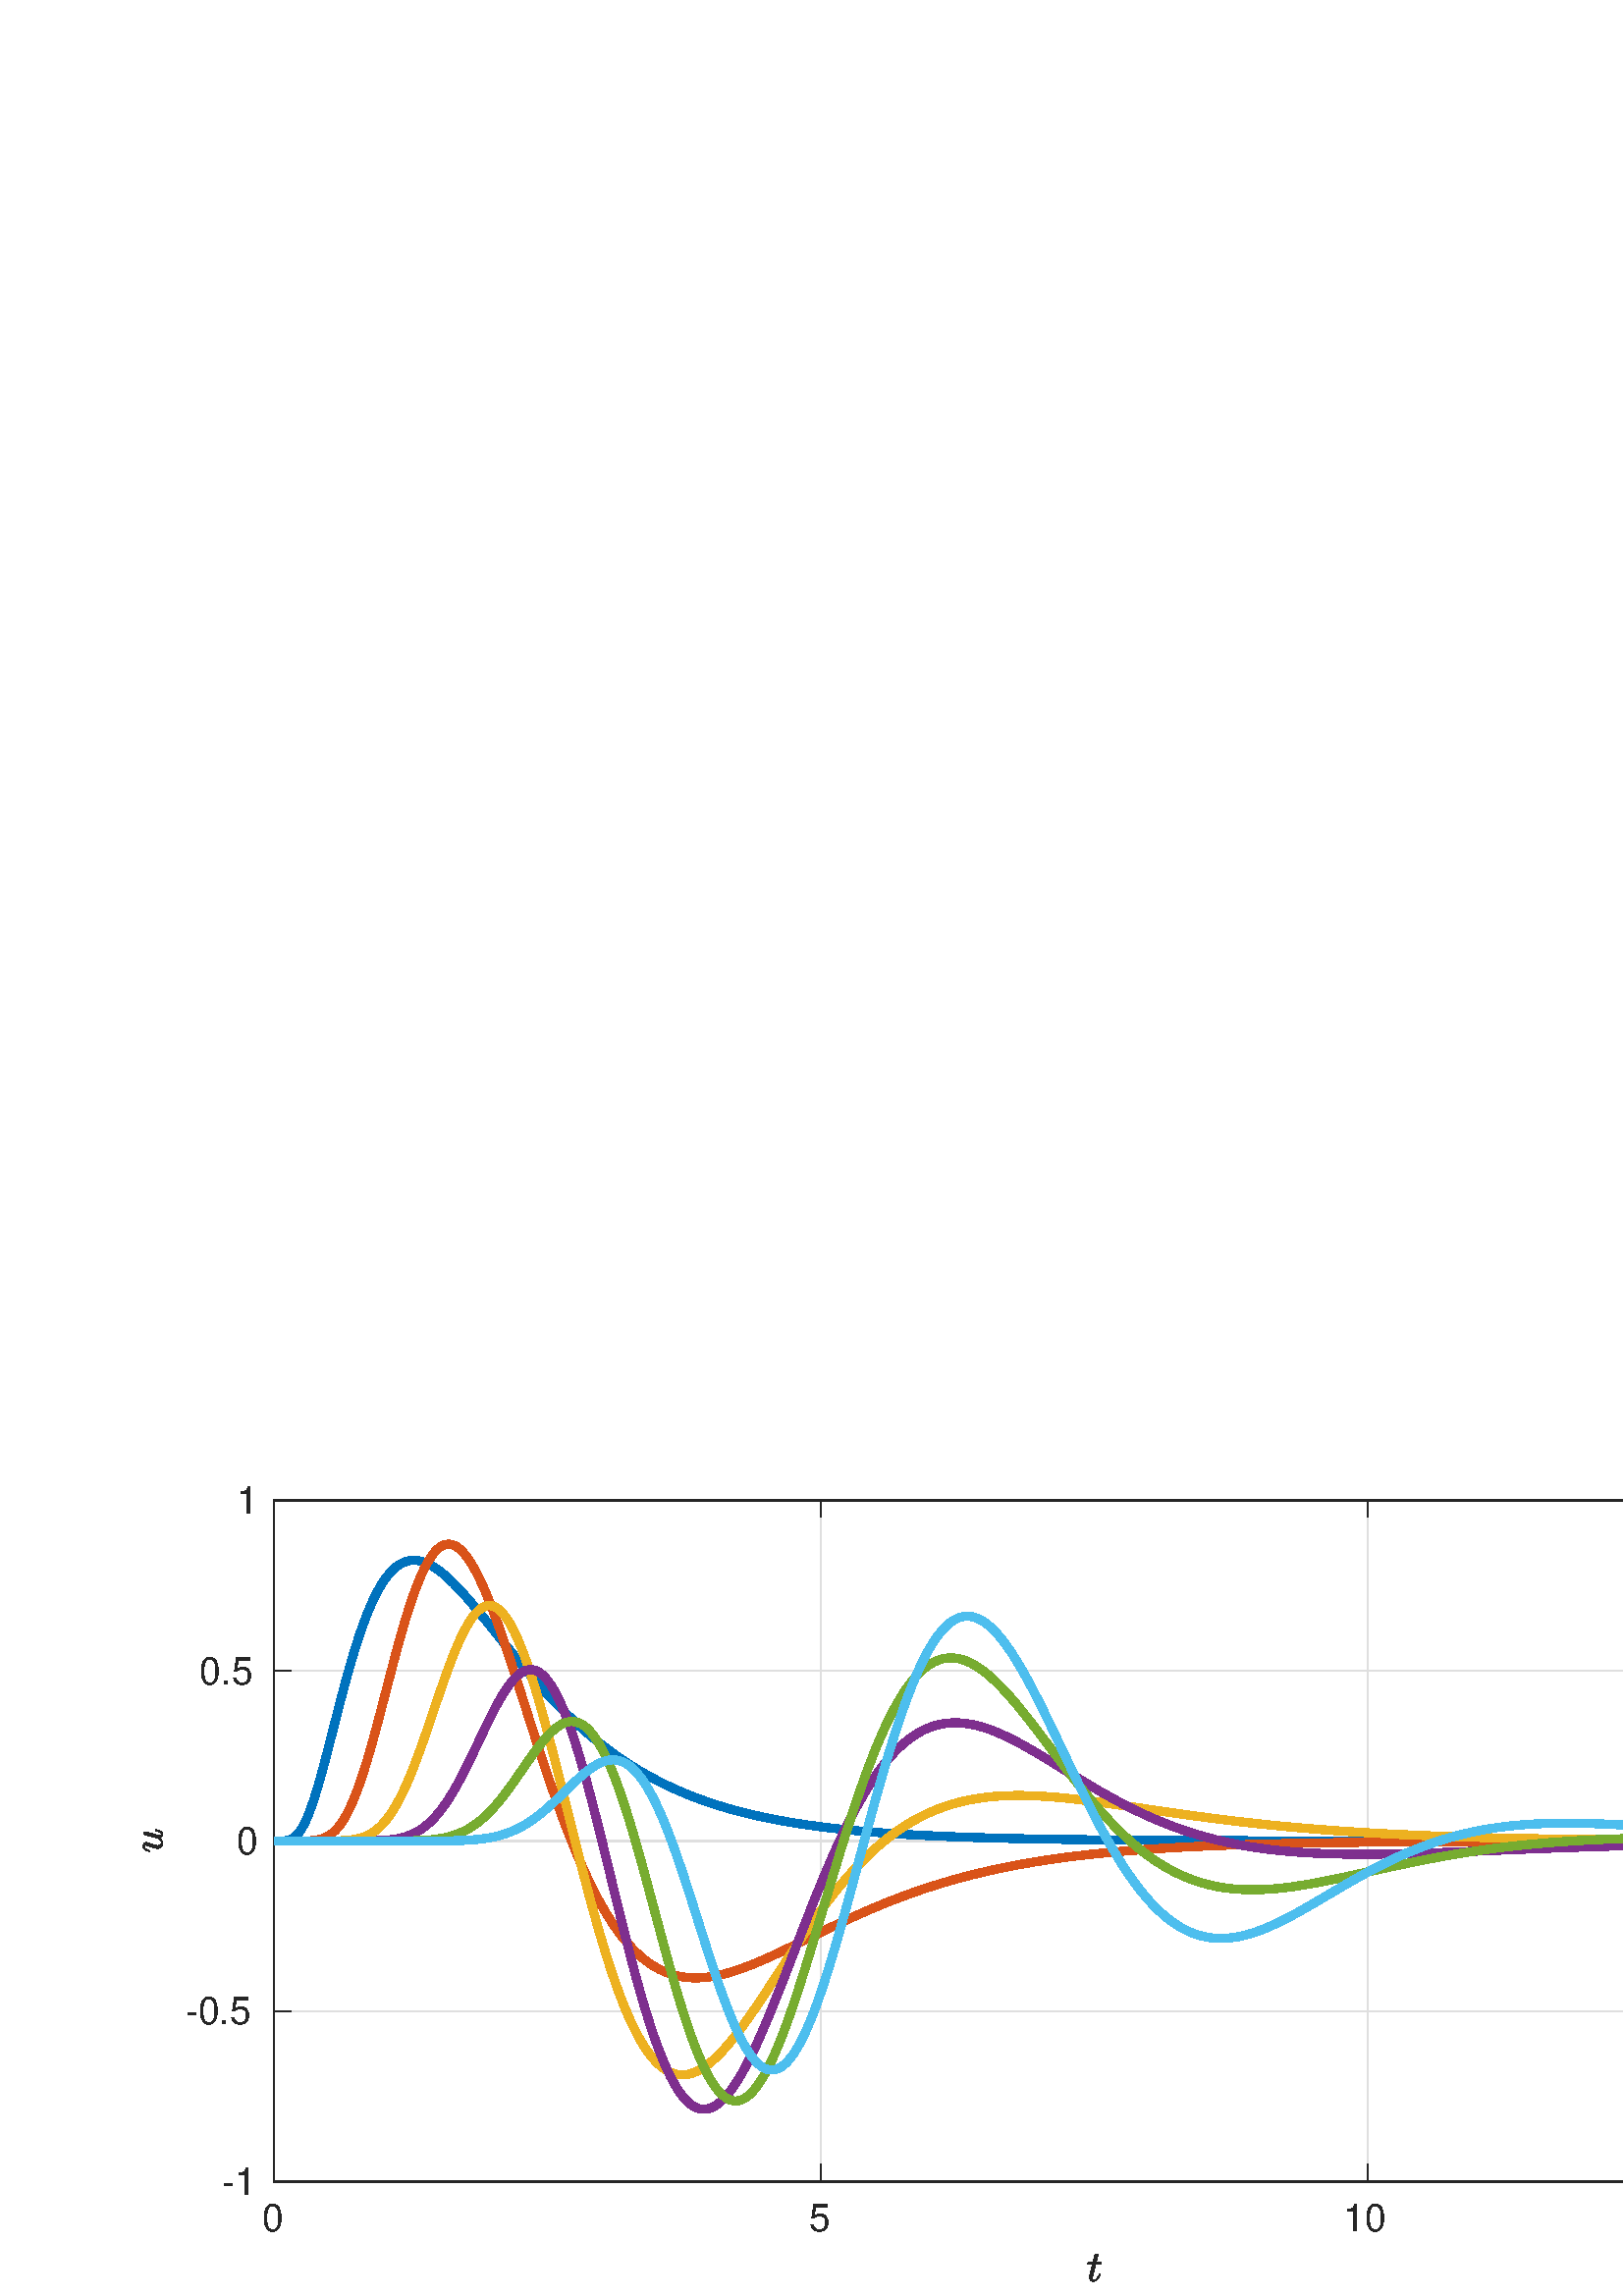 %!PS-Adobe-3.0 EPSF-3.0
%%Pages: (atend)
%%BoundingBox:    52     5   710   298
%%LanguageLevel: 3
%%EndComments
%%BeginProlog
%%BeginResource: procset (Apache XML Graphics Std ProcSet) 1.2 0
%%Version: 1.2 0
%%Copyright: (Copyright 2001-2003,2010 The Apache Software Foundation. License terms: http://www.apache.org/licenses/LICENSE-2.0)
/bd{bind def}bind def
/ld{load def}bd
/GR/grestore ld
/GS/gsave ld
/RM/rmoveto ld
/C/curveto ld
/t/show ld
/L/lineto ld
/ML/setmiterlimit ld
/CT/concat ld
/f/fill ld
/N/newpath ld
/S/stroke ld
/CC/setcmykcolor ld
/A/ashow ld
/cp/closepath ld
/RC/setrgbcolor ld
/LJ/setlinejoin ld
/GC/setgray ld
/LW/setlinewidth ld
/M/moveto ld
/re {4 2 roll M
1 index 0 rlineto
0 exch rlineto
neg 0 rlineto
cp } bd
/_ctm matrix def
/_tm matrix def
/BT { _ctm currentmatrix pop matrix _tm copy pop 0 0 moveto } bd
/ET { _ctm setmatrix } bd
/iTm { _ctm setmatrix _tm concat } bd
/Tm { _tm astore pop iTm 0 0 moveto } bd
/ux 0.0 def
/uy 0.0 def
/F {
  /Tp exch def
  /Tf exch def
  Tf findfont Tp scalefont setfont
  /cf Tf def  /cs Tp def
} bd
/ULS {currentpoint /uy exch def /ux exch def} bd
/ULE {
  /Tcx currentpoint pop def
  gsave
  newpath
  cf findfont cs scalefont dup
  /FontMatrix get 0 get /Ts exch def /FontInfo get dup
  /UnderlinePosition get Ts mul /To exch def
  /UnderlineThickness get Ts mul /Tt exch def
  ux uy To add moveto  Tcx uy To add lineto
  Tt setlinewidth stroke
  grestore
} bd
/OLE {
  /Tcx currentpoint pop def
  gsave
  newpath
  cf findfont cs scalefont dup
  /FontMatrix get 0 get /Ts exch def /FontInfo get dup
  /UnderlinePosition get Ts mul /To exch def
  /UnderlineThickness get Ts mul /Tt exch def
  ux uy To add cs add moveto Tcx uy To add cs add lineto
  Tt setlinewidth stroke
  grestore
} bd
/SOE {
  /Tcx currentpoint pop def
  gsave
  newpath
  cf findfont cs scalefont dup
  /FontMatrix get 0 get /Ts exch def /FontInfo get dup
  /UnderlinePosition get Ts mul /To exch def
  /UnderlineThickness get Ts mul /Tt exch def
  ux uy To add cs 10 mul 26 idiv add moveto Tcx uy To add cs 10 mul 26 idiv add lineto
  Tt setlinewidth stroke
  grestore
} bd
/QT {
/Y22 exch store
/X22 exch store
/Y21 exch store
/X21 exch store
currentpoint
/Y21 load 2 mul add 3 div exch
/X21 load 2 mul add 3 div exch
/X21 load 2 mul /X22 load add 3 div
/Y21 load 2 mul /Y22 load add 3 div
/X22 load /Y22 load curveto
} bd
/SSPD {
dup length /d exch dict def
{
/v exch def
/k exch def
currentpagedevice k known {
/cpdv currentpagedevice k get def
v cpdv ne {
/upd false def
/nullv v type /nulltype eq def
/nullcpdv cpdv type /nulltype eq def
nullv nullcpdv or
{
/upd true def
} {
/sametype v type cpdv type eq def
sametype {
v type /arraytype eq {
/vlen v length def
/cpdvlen cpdv length def
vlen cpdvlen eq {
0 1 vlen 1 sub {
/i exch def
/obj v i get def
/cpdobj cpdv i get def
obj cpdobj ne {
/upd true def
exit
} if
} for
} {
/upd true def
} ifelse
} {
v type /dicttype eq {
v {
/dv exch def
/dk exch def
/cpddv cpdv dk get def
dv cpddv ne {
/upd true def
exit
} if
} forall
} {
/upd true def
} ifelse
} ifelse
} if
} ifelse
upd true eq {
d k v put
} if
} if
} if
} forall
d length 0 gt {
d setpagedevice
} if
} bd
/RE { % /NewFontName [NewEncodingArray] /FontName RE -
  findfont dup length dict begin
  {
    1 index /FID ne
    {def} {pop pop} ifelse
  } forall
  /Encoding exch def
  /FontName 1 index def
  currentdict definefont pop
  end
} bind def
%%EndResource
%%BeginResource: procset (Apache XML Graphics EPS ProcSet) 1.0 0
%%Version: 1.0 0
%%Copyright: (Copyright 2002-2003 The Apache Software Foundation. License terms: http://www.apache.org/licenses/LICENSE-2.0)
/BeginEPSF { %def
/b4_Inc_state save def         % Save state for cleanup
/dict_count countdictstack def % Count objects on dict stack
/op_count count 1 sub def      % Count objects on operand stack
userdict begin                 % Push userdict on dict stack
/showpage { } def              % Redefine showpage, { } = null proc
0 setgray 0 setlinecap         % Prepare graphics state
1 setlinewidth 0 setlinejoin
10 setmiterlimit [ ] 0 setdash newpath
/languagelevel where           % If level not equal to 1 then
{pop languagelevel             % set strokeadjust and
1 ne                           % overprint to their defaults.
{false setstrokeadjust false setoverprint
} if
} if
} bd
/EndEPSF { %def
count op_count sub {pop} repeat            % Clean up stacks
countdictstack dict_count sub {end} repeat
b4_Inc_state restore
} bd
%%EndResource
%FOPBeginFontDict
%%IncludeResource: font Courier-Oblique
%%IncludeResource: font Courier-BoldOblique
%%IncludeResource: font Courier-Bold
%%IncludeResource: font ZapfDingbats
%%IncludeResource: font Symbol
%%IncludeResource: font Helvetica
%%IncludeResource: font Helvetica-Oblique
%%IncludeResource: font Helvetica-Bold
%%IncludeResource: font Helvetica-BoldOblique
%%IncludeResource: font Times-Roman
%%IncludeResource: font Times-Italic
%%IncludeResource: font Times-Bold
%%IncludeResource: font Times-BoldItalic
%%IncludeResource: font Courier
%FOPEndFontDict
%%BeginResource: encoding WinAnsiEncoding
/WinAnsiEncoding [
/.notdef /.notdef /.notdef /.notdef /.notdef
/.notdef /.notdef /.notdef /.notdef /.notdef
/.notdef /.notdef /.notdef /.notdef /.notdef
/.notdef /.notdef /.notdef /.notdef /.notdef
/.notdef /.notdef /.notdef /.notdef /.notdef
/.notdef /.notdef /.notdef /.notdef /.notdef
/.notdef /.notdef /space /exclam /quotedbl
/numbersign /dollar /percent /ampersand /quotesingle
/parenleft /parenright /asterisk /plus /comma
/hyphen /period /slash /zero /one
/two /three /four /five /six
/seven /eight /nine /colon /semicolon
/less /equal /greater /question /at
/A /B /C /D /E
/F /G /H /I /J
/K /L /M /N /O
/P /Q /R /S /T
/U /V /W /X /Y
/Z /bracketleft /backslash /bracketright /asciicircum
/underscore /quoteleft /a /b /c
/d /e /f /g /h
/i /j /k /l /m
/n /o /p /q /r
/s /t /u /v /w
/x /y /z /braceleft /bar
/braceright /asciitilde /bullet /Euro /bullet
/quotesinglbase /florin /quotedblbase /ellipsis /dagger
/daggerdbl /circumflex /perthousand /Scaron /guilsinglleft
/OE /bullet /Zcaron /bullet /bullet
/quoteleft /quoteright /quotedblleft /quotedblright /bullet
/endash /emdash /asciitilde /trademark /scaron
/guilsinglright /oe /bullet /zcaron /Ydieresis
/space /exclamdown /cent /sterling /currency
/yen /brokenbar /section /dieresis /copyright
/ordfeminine /guillemotleft /logicalnot /sfthyphen /registered
/macron /degree /plusminus /twosuperior /threesuperior
/acute /mu /paragraph /middot /cedilla
/onesuperior /ordmasculine /guillemotright /onequarter /onehalf
/threequarters /questiondown /Agrave /Aacute /Acircumflex
/Atilde /Adieresis /Aring /AE /Ccedilla
/Egrave /Eacute /Ecircumflex /Edieresis /Igrave
/Iacute /Icircumflex /Idieresis /Eth /Ntilde
/Ograve /Oacute /Ocircumflex /Otilde /Odieresis
/multiply /Oslash /Ugrave /Uacute /Ucircumflex
/Udieresis /Yacute /Thorn /germandbls /agrave
/aacute /acircumflex /atilde /adieresis /aring
/ae /ccedilla /egrave /eacute /ecircumflex
/edieresis /igrave /iacute /icircumflex /idieresis
/eth /ntilde /ograve /oacute /ocircumflex
/otilde /odieresis /divide /oslash /ugrave
/uacute /ucircumflex /udieresis /yacute /thorn
/ydieresis
] def
%%EndResource
%FOPBeginFontReencode
/Courier-Oblique findfont
dup length dict begin
  {1 index /FID ne {def} {pop pop} ifelse} forall
  /Encoding WinAnsiEncoding def
  currentdict
end
/Courier-Oblique exch definefont pop
/Courier-BoldOblique findfont
dup length dict begin
  {1 index /FID ne {def} {pop pop} ifelse} forall
  /Encoding WinAnsiEncoding def
  currentdict
end
/Courier-BoldOblique exch definefont pop
/Courier-Bold findfont
dup length dict begin
  {1 index /FID ne {def} {pop pop} ifelse} forall
  /Encoding WinAnsiEncoding def
  currentdict
end
/Courier-Bold exch definefont pop
/Helvetica findfont
dup length dict begin
  {1 index /FID ne {def} {pop pop} ifelse} forall
  /Encoding WinAnsiEncoding def
  currentdict
end
/Helvetica exch definefont pop
/Helvetica-Oblique findfont
dup length dict begin
  {1 index /FID ne {def} {pop pop} ifelse} forall
  /Encoding WinAnsiEncoding def
  currentdict
end
/Helvetica-Oblique exch definefont pop
/Helvetica-Bold findfont
dup length dict begin
  {1 index /FID ne {def} {pop pop} ifelse} forall
  /Encoding WinAnsiEncoding def
  currentdict
end
/Helvetica-Bold exch definefont pop
/Helvetica-BoldOblique findfont
dup length dict begin
  {1 index /FID ne {def} {pop pop} ifelse} forall
  /Encoding WinAnsiEncoding def
  currentdict
end
/Helvetica-BoldOblique exch definefont pop
/Times-Roman findfont
dup length dict begin
  {1 index /FID ne {def} {pop pop} ifelse} forall
  /Encoding WinAnsiEncoding def
  currentdict
end
/Times-Roman exch definefont pop
/Times-Italic findfont
dup length dict begin
  {1 index /FID ne {def} {pop pop} ifelse} forall
  /Encoding WinAnsiEncoding def
  currentdict
end
/Times-Italic exch definefont pop
/Times-Bold findfont
dup length dict begin
  {1 index /FID ne {def} {pop pop} ifelse} forall
  /Encoding WinAnsiEncoding def
  currentdict
end
/Times-Bold exch definefont pop
/Times-BoldItalic findfont
dup length dict begin
  {1 index /FID ne {def} {pop pop} ifelse} forall
  /Encoding WinAnsiEncoding def
  currentdict
end
/Times-BoldItalic exch definefont pop
/Courier findfont
dup length dict begin
  {1 index /FID ne {def} {pop pop} ifelse} forall
  /Encoding WinAnsiEncoding def
  currentdict
end
/Courier exch definefont pop
%FOPEndFontReencode
%%EndProlog
%%Page: 1 1
%%PageBoundingBox: 0 0 776 315
%%BeginPageSetup
N
   52     5 M
  762     5 L
  762   303 L
   52   303 L
cp
clip
[1 0 0 -1 0 315] CT
%%EndPageSetup
GS
[0.75 0 0 0.75 0 0] CT
1 GC
N
0 0 1034 420 re
f
GR
GS
[0.75 0 0 0.75 0 0] CT
1 GC
N
0 0 1034 420 re
f
GR
GS
[0.75 0 0 0.75 0 0] CT
1 GC
N
134 364 M
936 364 L
936 31 L
134 31 L
cp
f
GR
GS
[0.75 0 0 0.75 0 0] CT
0.873 GC
1 LJ
0.667 LW
N
134 364 M
134 31 L
S
GR
GS
[0.75 0 0 0.75 0 0] CT
0.873 GC
1 LJ
0.667 LW
N
401.333 364 M
401.333 31 L
S
GR
GS
[0.75 0 0 0.75 0 0] CT
0.873 GC
1 LJ
0.667 LW
N
668.667 364 M
668.667 31 L
S
GR
GS
[0.75 0 0 0.75 0 0] CT
0.873 GC
1 LJ
0.667 LW
N
936 364 M
936 31 L
S
GR
GS
[0.75 0 0 0.75 0 0] CT
0.873 GC
1 LJ
0.667 LW
N
936 364 M
134 364 L
S
GR
GS
[0.75 0 0 0.75 0 0] CT
0.873 GC
1 LJ
0.667 LW
N
936 280.75 M
134 280.75 L
S
GR
GS
[0.75 0 0 0.75 0 0] CT
0.873 GC
1 LJ
0.667 LW
N
936 197.5 M
134 197.5 L
S
GR
GS
[0.75 0 0 0.75 0 0] CT
0.873 GC
1 LJ
0.667 LW
N
936 114.25 M
134 114.25 L
S
GR
GS
[0.75 0 0 0.75 0 0] CT
0.873 GC
1 LJ
0.667 LW
N
936 31 M
134 31 L
S
GR
GS
[0.75 0 0 0.75 0 0] CT
0.149 GC
2 setlinecap
1 LJ
0.667 LW
N
134 364 M
936 364 L
S
GR
GS
[0.75 0 0 0.75 0 0] CT
0.149 GC
2 setlinecap
1 LJ
0.667 LW
N
134 31 M
936 31 L
S
GR
GS
[0.75 0 0 0.75 0 0] CT
0.149 GC
2 setlinecap
1 LJ
0.667 LW
N
134 364 M
134 355.98 L
S
GR
GS
[0.75 0 0 0.75 0 0] CT
0.149 GC
2 setlinecap
1 LJ
0.667 LW
N
401.333 364 M
401.333 355.98 L
S
GR
GS
[0.75 0 0 0.75 0 0] CT
0.149 GC
2 setlinecap
1 LJ
0.667 LW
N
668.667 364 M
668.667 355.98 L
S
GR
GS
[0.75 0 0 0.75 0 0] CT
0.149 GC
2 setlinecap
1 LJ
0.667 LW
N
936 364 M
936 355.98 L
S
GR
GS
[0.75 0 0 0.75 0 0] CT
0.149 GC
2 setlinecap
1 LJ
0.667 LW
N
134 31 M
134 39.02 L
S
GR
GS
[0.75 0 0 0.75 0 0] CT
0.149 GC
2 setlinecap
1 LJ
0.667 LW
N
401.333 31 M
401.333 39.02 L
S
GR
GS
[0.75 0 0 0.75 0 0] CT
0.149 GC
2 setlinecap
1 LJ
0.667 LW
N
668.667 31 M
668.667 39.02 L
S
GR
GS
[0.75 0 0 0.75 0 0] CT
0.149 GC
2 setlinecap
1 LJ
0.667 LW
N
936 31 M
936 39.02 L
S
GR
GS
[0.75 0 0 0.75 100.5 277.8] CT
0.149 GC
/Helvetica 18.667 F
GS
[1 0 0 1 0 0] CT
-6 18 moveto 
1 -1 scale
(0) t 
GR
GR
GS
[0.75 0 0 0.75 301.0 277.8] CT
0.149 GC
/Helvetica 18.667 F
GS
[1 0 0 1 0 0] CT
-6 18 moveto 
1 -1 scale
(5) t 
GR
GR
GS
[0.75 0 0 0.75 501.5 277.8] CT
0.149 GC
/Helvetica 18.667 F
GS
[1 0 0 1 0 0] CT
-12 18 moveto 
1 -1 scale
(10) t 
GR
GR
GS
[0.75 0 0 0.75 702 277.8] CT
0.149 GC
/Helvetica 18.667 F
GS
[1 0 0 1 0 0] CT
-12 18 moveto 
1 -1 scale
(15) t 
GR
GR
GS
[0.75 0 0 0.75 401.25 296.52] CT
0.149 GC
N
-2.411 15.545 M
-2.411 15.232 -2.348 14.967 QT
-0.832 8.935 L
-3.036 8.935 L
-3.239 8.935 -3.239 8.654 QT
-3.161 8.201 -2.973 8.201 QT
-0.645 8.201 L
0.199 4.764 L
0.277 4.498 0.527 4.303 QT
0.777 4.107 1.074 4.107 QT
1.355 4.107 1.535 4.264 QT
1.714 4.42 1.714 4.685 QT
1.714 4.748 1.707 4.787 QT
1.699 4.826 1.683 4.857 QT
0.839 8.201 L
3.011 8.201 L
3.23 8.201 3.23 8.467 QT
3.214 8.529 3.183 8.646 QT
3.152 8.764 3.097 8.849 QT
3.043 8.935 2.949 8.935 QT
0.668 8.935 L
-0.848 14.998 L
-1.004 15.592 -1.004 16.029 QT
-1.004 16.935 -0.379 16.935 QT
0.543 16.935 1.254 16.068 QT
1.964 15.201 2.339 14.154 QT
2.418 14.045 2.511 14.045 QT
2.761 14.045 L
2.839 14.045 2.894 14.099 QT
2.949 14.154 2.949 14.217 QT
2.949 14.264 2.933 14.279 QT
2.464 15.56 1.582 16.521 QT
0.699 17.482 -0.442 17.482 QT
-1.27 17.482 -1.84 16.943 QT
-2.411 16.404 -2.411 15.545 QT
cp
f
GR
GS
[0.75 0 0 0.75 0 0] CT
0.149 GC
2 setlinecap
1 LJ
0.667 LW
N
134 364 M
134 31 L
S
GR
GS
[0.75 0 0 0.75 0 0] CT
0.149 GC
2 setlinecap
1 LJ
0.667 LW
N
936 364 M
936 31 L
S
GR
GS
[0.75 0 0 0.75 0 0] CT
0.149 GC
2 setlinecap
1 LJ
0.667 LW
N
134 364 M
142.02 364 L
S
GR
GS
[0.75 0 0 0.75 0 0] CT
0.149 GC
2 setlinecap
1 LJ
0.667 LW
N
134 280.75 M
142.02 280.75 L
S
GR
GS
[0.75 0 0 0.75 0 0] CT
0.149 GC
2 setlinecap
1 LJ
0.667 LW
N
134 197.5 M
142.02 197.5 L
S
GR
GS
[0.75 0 0 0.75 0 0] CT
0.149 GC
2 setlinecap
1 LJ
0.667 LW
N
134 114.25 M
142.02 114.25 L
S
GR
GS
[0.75 0 0 0.75 0 0] CT
0.149 GC
2 setlinecap
1 LJ
0.667 LW
N
134 31 M
142.02 31 L
S
GR
GS
[0.75 0 0 0.75 0 0] CT
0.149 GC
2 setlinecap
1 LJ
0.667 LW
N
936 364 M
927.98 364 L
S
GR
GS
[0.75 0 0 0.75 0 0] CT
0.149 GC
2 setlinecap
1 LJ
0.667 LW
N
936 280.75 M
927.98 280.75 L
S
GR
GS
[0.75 0 0 0.75 0 0] CT
0.149 GC
2 setlinecap
1 LJ
0.667 LW
N
936 197.5 M
927.98 197.5 L
S
GR
GS
[0.75 0 0 0.75 0 0] CT
0.149 GC
2 setlinecap
1 LJ
0.667 LW
N
936 114.25 M
927.98 114.25 L
S
GR
GS
[0.75 0 0 0.75 0 0] CT
0.149 GC
2 setlinecap
1 LJ
0.667 LW
N
936 31 M
927.98 31 L
S
GR
GS
[0.75 0 0 0.75 95.7 273] CT
0.149 GC
/Helvetica 18.667 F
GS
[1 0 0 1 0 0] CT
-19 6.5 moveto 
1 -1 scale
(-1) t 
GR
GR
GS
[0.75 0 0 0.75 95.7 210.562] CT
0.149 GC
/Helvetica 18.667 F
GS
[1 0 0 1 0 0] CT
-37 6.5 moveto 
1 -1 scale
(-0.5) t 
GR
GR
GS
[0.75 0 0 0.75 95.7 148.125] CT
0.149 GC
/Helvetica 18.667 F
GS
[1 0 0 1 0 0] CT
-12 6.5 moveto 
1 -1 scale
(0) t 
GR
GR
GS
[0.75 0 0 0.75 95.7 85.688] CT
0.149 GC
/Helvetica 18.667 F
GS
[1 0 0 1 0 0] CT
-30 6.5 moveto 
1 -1 scale
(0.5) t 
GR
GR
GS
[0.75 0 0 0.75 95.7 23.25] CT
0.149 GC
/Helvetica 18.667 F
GS
[1 0 0 1 0 0] CT
-12 6.5 moveto 
1 -1 scale
(1) t 
GR
GR
GS
[0 -0.75 0.75 0 64.95 148.125] CT
0.149 GC
N
-3.658 -9.673 M
-3.658 -10.361 -3.471 -11.087 QT
-3.283 -11.814 -2.948 -12.697 QT
-2.612 -13.58 -2.377 -14.236 QT
-2.096 -15.017 -2.096 -15.501 QT
-2.096 -16.126 -2.549 -16.126 QT
-3.393 -16.126 -3.924 -15.275 QT
-4.455 -14.423 -4.721 -13.361 QT
-4.752 -13.22 -4.893 -13.22 QT
-5.143 -13.22 L
-5.315 -13.22 -5.315 -13.423 QT
-5.315 -13.486 L
-4.971 -14.736 -4.276 -15.705 QT
-3.58 -16.673 -2.518 -16.673 QT
-1.768 -16.673 -1.252 -16.181 QT
-0.737 -15.689 -0.737 -14.923 QT
-0.737 -14.533 -0.908 -14.111 QT
-1.002 -13.845 -1.33 -12.986 QT
-1.658 -12.126 -1.83 -11.564 QT
-2.002 -11.001 -2.112 -10.455 QT
-2.221 -9.908 -2.221 -9.376 QT
-2.221 -8.673 -1.924 -8.189 QT
-1.627 -7.705 -0.971 -7.705 QT
0.373 -7.705 1.388 -9.376 QT
1.42 -9.455 1.435 -9.533 QT
1.451 -9.611 1.451 -9.673 QT
2.967 -15.767 L
3.029 -16.048 3.287 -16.244 QT
3.545 -16.439 3.842 -16.439 QT
4.107 -16.439 4.295 -16.275 QT
4.482 -16.111 4.482 -15.845 QT
4.482 -15.736 4.467 -15.689 QT
2.935 -9.642 L
2.795 -9.017 2.795 -8.611 QT
2.795 -7.705 3.404 -7.705 QT
4.076 -7.705 4.412 -8.541 QT
4.748 -9.376 4.982 -10.486 QT
5.029 -10.595 5.138 -10.595 QT
5.404 -10.595 L
5.482 -10.595 5.537 -10.525 QT
5.592 -10.455 5.592 -10.392 QT
5.357 -9.501 5.146 -8.853 QT
4.935 -8.205 4.49 -7.681 QT
4.045 -7.158 3.357 -7.158 QT
2.701 -7.158 2.17 -7.525 QT
1.638 -7.892 1.451 -8.517 QT
0.967 -7.892 0.334 -7.525 QT
-0.299 -7.158 -1.002 -7.158 QT
-2.221 -7.158 -2.94 -7.822 QT
-3.658 -8.486 -3.658 -9.673 QT
cp
f
GR
GS
[0.75 0 0 0.75 0 0] CT
0 0.447 0.741 RC
1 LJ
4 LW
N
134 197.5 M
134.803 197.5 L
135.606 197.5 L
136.408 197.499 L
137.211 197.496 L
138.014 197.483 L
138.817 197.45 L
139.62 197.384 L
140.422 197.267 L
141.225 197.081 L
142.028 196.807 L
142.831 196.426 L
143.634 195.923 L
144.436 195.283 L
145.239 194.494 L
146.042 193.549 L
146.845 192.44 L
147.648 191.165 L
148.45 189.722 L
149.253 188.113 L
150.056 186.341 L
150.859 184.412 L
151.662 182.331 L
152.464 180.107 L
153.267 177.749 L
154.07 175.266 L
154.873 172.668 L
155.676 169.967 L
156.478 167.173 L
157.281 164.298 L
158.084 161.352 L
158.887 158.346 L
159.69 155.291 L
160.492 152.198 L
161.295 149.076 L
162.098 145.935 L
162.901 142.784 L
163.704 139.633 L
164.507 136.49 L
165.309 133.361 L
166.112 130.256 L
166.915 127.181 L
167.718 124.141 L
168.521 121.144 L
169.323 118.194 L
170.126 115.296 L
170.929 112.455 L
171.732 109.675 L
172.535 106.96 L
173.337 104.313 L
174.14 101.737 L
174.943 99.233 L
175.746 96.806 L
176.549 94.456 L
177.351 92.184 L
178.154 89.993 L
178.957 87.883 L
179.76 85.855 L
180.563 83.909 L
181.365 82.046 L
182.168 80.266 L
182.971 78.568 L
183.774 76.953 L
184.577 75.42 L
185.379 73.968 L
186.182 72.596 L
186.985 71.305 L
187.788 70.092 L
188.591 68.958 L
189.393 67.9 L
190.196 66.917 L
190.999 66.008 L
191.802 65.173 L
192.605 64.408 L
193.407 63.714 L
194.21 63.088 L
195.013 62.529 L
195.816 62.036 L
196.619 61.606 L
197.421 61.238 L
198.224 60.931 L
199.027 60.682 L
199.83 60.491 L
200.633 60.356 L
201.435 60.274 L
202.238 60.245 L
203.041 60.267 L
203.844 60.338 L
204.647 60.456 L
205.449 60.621 L
206.252 60.829 L
207.055 61.081 L
207.858 61.374 L
208.661 61.707 L
209.463 62.078 L
210.266 62.486 L
211.069 62.929 L
211.872 63.407 L
212.675 63.917 L
213.477 64.459 L
214.28 65.03 L
215.083 65.631 L
215.886 66.258 L
216.689 66.912 L
217.491 67.591 L
218.294 68.294 L
219.097 69.019 L
219.9 69.766 L
220.703 70.534 L
221.506 71.32 L
222.308 72.125 L
223.111 72.948 L
223.914 73.787 L
224.717 74.641 L
225.52 75.509 L
226.322 76.392 L
227.125 77.287 L
227.928 78.193 L
228.731 79.111 L
229.534 80.039 L
230.336 80.977 L
231.139 81.923 L
231.942 82.877 L
232.745 83.839 L
233.548 84.807 L
234.35 85.781 L
235.153 86.76 L
235.956 87.744 L
236.759 88.733 L
237.562 89.725 L
238.364 90.719 L
239.167 91.717 L
239.97 92.716 L
240.773 93.717 L
241.576 94.719 L
242.378 95.722 L
243.181 96.725 L
243.984 97.727 L
244.787 98.729 L
245.59 99.73 L
246.392 100.729 L
247.195 101.727 L
247.998 102.722 L
248.801 103.715 L
249.604 104.705 L
250.406 105.693 L
251.209 106.677 L
252.012 107.657 L
252.815 108.634 L
253.618 109.606 L
254.42 110.574 L
255.223 111.538 L
256.026 112.497 L
256.829 113.451 L
257.632 114.399 L
258.434 115.343 L
259.237 116.281 L
260.04 117.213 L
260.843 118.14 L
261.646 119.06 L
262.448 119.974 L
263.251 120.883 L
264.054 121.784 L
264.857 122.68 L
265.66 123.569 L
266.462 124.451 L
267.265 125.326 L
268.068 126.195 L
268.871 127.057 L
269.674 127.911 L
270.476 128.759 L
271.279 129.6 L
272.082 130.433 L
272.885 131.259 L
273.688 132.078 L
274.49 132.89 L
275.293 133.694 L
276.096 134.492 L
276.899 135.281 L
277.702 136.063 L
278.505 136.838 L
279.307 137.606 L
280.11 138.366 L
280.913 139.118 L
281.716 139.864 L
282.519 140.601 L
283.321 141.332 L
284.124 142.054 L
284.927 142.77 L
285.73 143.478 L
286.533 144.179 L
287.335 144.872 L
288.138 145.558 L
288.941 146.236 L
289.744 146.908 L
290.547 147.572 L
291.349 148.228 L
292.152 148.878 L
292.955 149.52 L
293.758 150.155 L
294.561 150.783 L
295.363 151.404 L
296.166 152.018 L
296.969 152.625 L
297.772 153.225 L
298.575 153.818 L
299.377 154.405 L
300.18 154.984 L
300.983 155.557 L
301.786 156.122 L
302.589 156.682 L
303.391 157.234 L
304.194 157.78 L
304.997 158.32 L
305.8 158.852 L
306.603 159.379 L
307.405 159.899 L
308.208 160.413 L
309.011 160.92 L
309.814 161.422 L
310.617 161.917 L
311.419 162.406 L
312.222 162.888 L
313.025 163.365 L
313.828 163.836 L
314.631 164.301 L
315.433 164.76 L
316.236 165.214 L
317.039 165.661 L
317.842 166.103 L
318.645 166.54 L
319.447 166.97 L
320.25 167.396 L
321.053 167.815 L
321.856 168.23 L
322.659 168.639 L
323.461 169.043 L
324.264 169.441 L
325.067 169.834 L
325.87 170.223 L
326.673 170.606 L
327.475 170.984 L
328.278 171.357 L
329.081 171.725 L
329.884 172.089 L
330.687 172.447 L
331.489 172.801 L
332.292 173.15 L
333.095 173.495 L
333.898 173.834 L
334.701 174.17 L
335.504 174.501 L
336.306 174.827 L
337.109 175.149 L
337.912 175.467 L
338.715 175.78 L
339.518 176.09 L
340.32 176.395 L
341.123 176.695 L
341.926 176.992 L
342.729 177.285 L
343.532 177.574 L
344.334 177.859 L
345.137 178.14 L
345.94 178.417 L
346.743 178.69 L
347.546 178.96 L
348.348 179.226 L
349.151 179.488 L
349.954 179.747 L
350.757 180.002 L
351.56 180.253 L
352.362 180.501 L
353.165 180.746 L
353.968 180.987 L
354.771 181.225 L
355.574 181.46 L
356.376 181.691 L
357.179 181.919 L
357.982 182.144 L
358.785 182.366 L
359.588 182.585 L
360.39 182.8 L
361.193 183.013 L
361.996 183.222 L
362.799 183.429 L
363.602 183.633 L
364.404 183.834 L
365.207 184.032 L
366.01 184.227 L
366.813 184.42 L
367.616 184.61 L
368.418 184.797 L
369.221 184.982 L
370.024 185.163 L
370.827 185.343 L
371.63 185.52 L
372.432 185.694 L
373.235 185.866 L
374.038 186.035 L
374.841 186.202 L
375.644 186.367 L
376.446 186.529 L
377.249 186.689 L
378.052 186.847 L
378.855 187.002 L
379.658 187.155 L
380.46 187.306 L
381.263 187.455 L
382.066 187.602 L
382.869 187.747 L
383.672 187.889 L
384.474 188.03 L
385.277 188.168 L
386.08 188.305 L
386.883 188.439 L
387.686 188.572 L
388.488 188.703 L
389.291 188.832 L
390.094 188.959 L
390.897 189.084 L
391.7 189.207 L
392.503 189.329 L
393.305 189.449 L
394.108 189.567 L
394.911 189.683 L
395.714 189.798 L
396.517 189.911 L
397.319 190.022 L
398.122 190.132 L
398.925 190.24 L
399.728 190.347 L
400.531 190.452 L
401.333 190.556 L
402.136 190.658 L
402.939 190.758 L
403.742 190.858 L
404.545 190.955 L
405.347 191.052 L
406.15 191.147 L
406.953 191.24 L
407.756 191.332 L
408.559 191.423 L
409.361 191.513 L
410.164 191.601 L
410.967 191.688 L
411.77 191.773 L
412.573 191.858 L
413.375 191.941 L
414.178 192.023 L
414.981 192.104 L
415.784 192.183 L
416.587 192.262 L
417.389 192.339 L
418.192 192.415 L
418.995 192.49 L
419.798 192.564 L
420.601 192.637 L
421.403 192.709 L
422.206 192.779 L
423.009 192.849 L
423.812 192.918 L
424.615 192.986 L
425.417 193.052 L
426.22 193.118 L
427.023 193.183 L
427.826 193.247 L
428.629 193.309 L
429.431 193.371 L
430.234 193.432 L
431.037 193.493 L
431.84 193.552 L
432.643 193.61 L
433.445 193.668 L
434.248 193.724 L
435.051 193.78 L
435.854 193.835 L
436.657 193.89 L
437.459 193.943 L
438.262 193.996 L
439.065 194.048 L
439.868 194.099 L
440.671 194.149 L
441.473 194.199 L
442.276 194.247 L
443.079 194.296 L
443.882 194.343 L
444.685 194.39 L
445.487 194.436 L
446.29 194.481 L
447.093 194.526 L
447.896 194.57 L
448.699 194.614 L
449.501 194.656 L
450.304 194.699 L
451.107 194.74 L
451.91 194.781 L
452.713 194.821 L
453.516 194.861 L
454.318 194.9 L
455.121 194.939 L
455.924 194.977 L
456.727 195.014 L
457.53 195.051 L
458.332 195.087 L
459.135 195.123 L
459.938 195.158 L
460.741 195.193 L
461.544 195.227 L
462.346 195.261 L
463.149 195.294 L
463.952 195.327 L
464.755 195.359 L
465.558 195.391 L
466.36 195.422 L
467.163 195.453 L
467.966 195.484 L
468.769 195.513 L
469.572 195.543 L
470.374 195.572 L
471.177 195.601 L
471.98 195.629 L
472.783 195.657 L
473.586 195.684 L
474.388 195.711 L
475.191 195.738 L
475.994 195.764 L
476.797 195.79 L
477.6 195.815 L
478.402 195.84 L
479.205 195.865 L
480.008 195.889 L
480.811 195.913 L
481.614 195.936 L
482.416 195.96 L
483.219 195.983 L
484.022 196.005 L
484.825 196.027 L
485.628 196.049 L
486.43 196.071 L
487.233 196.092 L
488.036 196.113 L
488.839 196.134 L
489.642 196.154 L
490.444 196.174 L
491.247 196.194 L
492.05 196.213 L
492.853 196.232 L
493.656 196.251 L
494.458 196.27 L
495.261 196.288 L
496.064 196.306 L
496.867 196.324 L
497.67 196.341 L
498.472 196.358 L
499.275 196.375 L
500.078 196.392 L
500.881 196.409 L
501.684 196.425 L
502.486 196.441 L
503.289 196.457 L
504.092 196.472 L
504.895 196.487 L
505.698 196.502 L
506.501 196.517 L
507.303 196.532 L
508.106 196.546 L
508.909 196.56 L
509.712 196.574 L
510.515 196.588 L
511.317 196.602 L
512.12 196.615 L
512.923 196.628 L
513.726 196.641 L
514.529 196.654 L
515.331 196.667 L
516.134 196.679 L
516.937 196.691 L
517.74 196.703 L
518.543 196.715 L
519.345 196.727 L
520.148 196.738 L
520.951 196.75 L
521.754 196.761 L
522.557 196.772 L
523.359 196.783 L
524.162 196.793 L
524.965 196.804 L
525.768 196.814 L
526.571 196.824 L
527.373 196.834 L
528.176 196.844 L
528.979 196.854 L
529.782 196.864 L
530.585 196.873 L
531.387 196.883 L
532.19 196.892 L
532.993 196.901 L
533.796 196.91 L
534.599 196.918 L
535.401 196.927 L
536.204 196.936 L
537.007 196.944 L
537.81 196.952 L
538.613 196.961 L
539.415 196.969 L
540.218 196.976 L
541.021 196.984 L
541.824 196.992 L
542.627 196.999 L
543.429 197.007 L
544.232 197.014 L
545.035 197.022 L
545.838 197.029 L
546.641 197.036 L
547.443 197.043 L
548.246 197.049 L
549.049 197.056 L
549.852 197.063 L
550.655 197.069 L
551.457 197.076 L
552.26 197.082 L
553.063 197.088 L
553.866 197.094 L
554.669 197.1 L
555.471 197.106 L
556.274 197.112 L
557.077 197.118 L
557.88 197.124 L
558.683 197.129 L
559.485 197.135 L
560.288 197.14 L
561.091 197.146 L
561.894 197.151 L
562.697 197.156 L
563.5 197.161 L
564.302 197.166 L
565.105 197.171 L
565.908 197.176 L
566.711 197.181 L
567.514 197.186 L
568.316 197.19 L
569.119 197.195 L
569.922 197.199 L
570.725 197.204 L
571.528 197.208 L
572.33 197.213 L
573.133 197.217 L
573.936 197.221 L
574.739 197.225 L
575.542 197.229 L
576.344 197.233 L
577.147 197.237 L
577.95 197.241 L
578.753 197.245 L
579.556 197.249 L
580.358 197.253 L
581.161 197.256 L
581.964 197.26 L
582.767 197.264 L
583.57 197.267 L
584.372 197.271 L
585.175 197.274 L
585.978 197.277 L
586.781 197.281 L
587.584 197.284 L
588.386 197.287 L
589.189 197.29 L
589.992 197.294 L
590.795 197.297 L
591.598 197.3 L
592.4 197.303 L
593.203 197.306 L
594.006 197.308 L
594.809 197.311 L
595.612 197.314 L
596.414 197.317 L
597.217 197.32 L
598.02 197.322 L
598.823 197.325 L
599.626 197.328 L
600.428 197.33 L
601.231 197.333 L
602.034 197.335 L
602.837 197.338 L
603.64 197.34 L
604.442 197.342 L
605.245 197.345 L
606.048 197.347 L
606.851 197.349 L
607.654 197.352 L
608.456 197.354 L
609.259 197.356 L
610.062 197.358 L
610.865 197.36 L
611.668 197.362 L
612.47 197.364 L
613.273 197.366 L
614.076 197.368 L
614.879 197.37 L
615.682 197.372 L
616.484 197.374 L
617.287 197.376 L
618.09 197.378 L
618.893 197.38 L
619.696 197.382 L
620.498 197.383 L
621.301 197.385 L
622.104 197.387 L
622.907 197.388 L
623.71 197.39 L
624.513 197.392 L
625.315 197.393 L
626.118 197.395 L
626.921 197.396 L
627.724 197.398 L
628.527 197.4 L
629.329 197.401 L
630.132 197.403 L
630.935 197.404 L
631.738 197.405 L
632.541 197.407 L
633.343 197.408 L
634.146 197.41 L
634.949 197.411 L
635.752 197.412 L
636.555 197.414 L
637.357 197.415 L
638.16 197.416 L
638.963 197.417 L
639.766 197.419 L
640.569 197.42 L
641.371 197.421 L
642.174 197.422 L
642.977 197.423 L
643.78 197.424 L
644.583 197.426 L
645.385 197.427 L
646.188 197.428 L
646.991 197.429 L
647.794 197.43 L
648.597 197.431 L
649.399 197.432 L
650.202 197.433 L
651.005 197.434 L
651.808 197.435 L
652.611 197.436 L
653.413 197.437 L
654.216 197.438 L
655.019 197.439 L
655.822 197.44 L
656.625 197.441 L
657.427 197.441 L
658.23 197.442 L
659.033 197.443 L
659.836 197.444 L
660.639 197.445 L
661.441 197.446 L
662.244 197.447 L
663.047 197.447 L
663.85 197.448 L
664.653 197.449 L
665.455 197.45 L
666.258 197.45 L
667.061 197.451 L
667.864 197.452 L
668.667 197.453 L
669.469 197.453 L
670.272 197.454 L
671.075 197.455 L
671.878 197.455 L
672.681 197.456 L
673.483 197.457 L
674.286 197.457 L
675.089 197.458 L
675.892 197.459 L
676.695 197.459 L
677.497 197.46 L
678.3 197.46 L
679.103 197.461 L
679.906 197.462 L
680.709 197.462 L
681.511 197.463 L
682.314 197.463 L
683.117 197.464 L
683.92 197.464 L
684.723 197.465 L
685.526 197.465 L
686.328 197.466 L
687.131 197.466 L
687.934 197.467 L
688.737 197.467 L
689.54 197.468 L
690.342 197.468 L
691.145 197.469 L
691.948 197.469 L
692.751 197.47 L
693.554 197.47 L
694.356 197.471 L
695.159 197.471 L
695.962 197.472 L
696.765 197.472 L
697.568 197.472 L
698.37 197.473 L
699.173 197.473 L
699.976 197.474 L
700.779 197.474 L
701.582 197.474 L
702.384 197.475 L
703.187 197.475 L
703.99 197.476 L
704.793 197.476 L
705.596 197.476 L
706.398 197.477 L
707.201 197.477 L
708.004 197.477 L
708.807 197.478 L
709.61 197.478 L
710.412 197.478 L
711.215 197.479 L
712.018 197.479 L
712.821 197.479 L
713.624 197.48 L
714.426 197.48 L
715.229 197.48 L
716.032 197.48 L
716.835 197.481 L
717.638 197.481 L
718.44 197.481 L
719.243 197.482 L
720.046 197.482 L
720.849 197.482 L
721.652 197.482 L
722.454 197.483 L
723.257 197.483 L
724.06 197.483 L
724.863 197.483 L
725.666 197.484 L
726.469 197.484 L
727.271 197.484 L
728.074 197.484 L
728.877 197.485 L
729.68 197.485 L
730.482 197.485 L
731.285 197.485 L
732.088 197.486 L
732.891 197.486 L
733.694 197.486 L
734.497 197.486 L
735.299 197.486 L
736.102 197.487 L
736.905 197.487 L
737.708 197.487 L
738.51 197.487 L
739.313 197.487 L
740.116 197.488 L
740.919 197.488 L
741.722 197.488 L
742.525 197.488 L
743.327 197.488 L
744.13 197.488 L
744.933 197.489 L
745.736 197.489 L
746.539 197.489 L
747.341 197.489 L
748.144 197.489 L
748.947 197.489 L
749.75 197.49 L
750.553 197.49 L
751.355 197.49 L
752.158 197.49 L
752.961 197.49 L
753.764 197.49 L
754.567 197.49 L
755.369 197.491 L
756.172 197.491 L
756.975 197.491 L
757.778 197.491 L
758.581 197.491 L
759.383 197.491 L
760.186 197.491 L
760.989 197.492 L
761.792 197.492 L
762.595 197.492 L
763.397 197.492 L
764.2 197.492 L
765.003 197.492 L
765.806 197.492 L
766.609 197.492 L
767.411 197.493 L
768.214 197.493 L
769.017 197.493 L
769.82 197.493 L
770.623 197.493 L
771.425 197.493 L
772.228 197.493 L
773.031 197.493 L
773.834 197.493 L
774.637 197.493 L
775.439 197.494 L
776.242 197.494 L
777.045 197.494 L
777.848 197.494 L
778.651 197.494 L
779.453 197.494 L
780.256 197.494 L
781.059 197.494 L
781.862 197.494 L
782.665 197.494 L
783.467 197.494 L
784.27 197.495 L
785.073 197.495 L
785.876 197.495 L
786.679 197.495 L
787.482 197.495 L
788.284 197.495 L
789.087 197.495 L
789.89 197.495 L
790.693 197.495 L
791.495 197.495 L
792.298 197.495 L
793.101 197.495 L
793.904 197.495 L
794.707 197.496 L
795.51 197.496 L
796.312 197.496 L
797.115 197.496 L
797.918 197.496 L
798.721 197.496 L
799.524 197.496 L
800.326 197.496 L
801.129 197.496 L
801.932 197.496 L
802.735 197.496 L
803.538 197.496 L
804.34 197.496 L
805.143 197.496 L
805.946 197.496 L
806.749 197.496 L
807.552 197.496 L
808.354 197.497 L
809.157 197.497 L
809.96 197.497 L
810.763 197.497 L
811.566 197.497 L
812.368 197.497 L
813.171 197.497 L
813.974 197.497 L
814.777 197.497 L
815.58 197.497 L
816.382 197.497 L
817.185 197.497 L
817.988 197.497 L
818.791 197.497 L
819.594 197.497 L
820.396 197.497 L
821.199 197.497 L
822.002 197.497 L
822.805 197.497 L
823.608 197.497 L
824.41 197.497 L
825.213 197.497 L
826.016 197.497 L
826.819 197.498 L
827.622 197.498 L
828.424 197.498 L
829.227 197.498 L
830.03 197.498 L
830.833 197.498 L
831.636 197.498 L
832.438 197.498 L
833.241 197.498 L
834.044 197.498 L
834.847 197.498 L
835.65 197.498 L
836.452 197.498 L
837.255 197.498 L
838.058 197.498 L
838.861 197.498 L
839.664 197.498 L
840.466 197.498 L
841.269 197.498 L
842.072 197.498 L
842.875 197.498 L
843.678 197.498 L
844.48 197.498 L
845.283 197.498 L
846.086 197.498 L
846.889 197.498 L
847.692 197.498 L
848.495 197.498 L
849.297 197.498 L
850.1 197.498 L
850.903 197.498 L
851.706 197.498 L
852.508 197.498 L
853.311 197.499 L
854.114 197.499 L
854.917 197.499 L
855.72 197.499 L
856.523 197.499 L
857.325 197.499 L
858.128 197.499 L
858.931 197.499 L
859.734 197.499 L
860.537 197.499 L
861.339 197.499 L
862.142 197.499 L
862.945 197.499 L
863.748 197.499 L
864.551 197.499 L
865.353 197.499 L
866.156 197.499 L
866.959 197.499 L
867.762 197.499 L
868.565 197.499 L
869.367 197.499 L
870.17 197.499 L
870.973 197.499 L
871.776 197.499 L
872.579 197.499 L
873.381 197.499 L
874.184 197.499 L
874.987 197.499 L
875.79 197.499 L
876.593 197.499 L
877.395 197.499 L
878.198 197.499 L
879.001 197.499 L
879.804 197.499 L
880.607 197.499 L
881.409 197.499 L
882.212 197.499 L
883.015 197.499 L
883.818 197.499 L
884.621 197.499 L
885.423 197.499 L
886.226 197.499 L
887.029 197.499 L
887.832 197.499 L
888.635 197.499 L
889.437 197.499 L
890.24 197.499 L
891.043 197.499 L
891.846 197.499 L
892.649 197.499 L
893.451 197.499 L
894.254 197.499 L
895.057 197.499 L
895.86 197.499 L
896.663 197.499 L
897.466 197.499 L
898.268 197.499 L
899.071 197.499 L
899.874 197.499 L
900.677 197.499 L
901.479 197.499 L
902.282 197.499 L
903.085 197.499 L
903.888 197.499 L
904.691 197.499 L
905.493 197.499 L
906.296 197.499 L
907.099 197.499 L
907.902 197.499 L
908.705 197.499 L
909.508 197.499 L
910.31 197.499 L
911.113 197.499 L
911.916 197.499 L
912.719 197.5 L
913.521 197.5 L
914.324 197.5 L
915.127 197.5 L
915.93 197.5 L
916.733 197.5 L
917.536 197.5 L
918.338 197.5 L
919.141 197.5 L
919.944 197.5 L
920.747 197.5 L
921.55 197.5 L
922.352 197.5 L
923.155 197.5 L
923.958 197.5 L
924.761 197.5 L
925.564 197.5 L
926.366 197.5 L
927.169 197.5 L
927.972 197.5 L
928.775 197.5 L
929.578 197.5 L
930.38 197.5 L
931.183 197.5 L
931.986 197.5 L
932.789 197.5 L
933.592 197.5 L
934.394 197.5 L
935.197 197.5 L
936 197.5 L
S
GR
GS
[0.75 0 0 0.75 0 0] CT
0.851 0.325 0.098 RC
1 LJ
4 LW
N
134 197.5 M
134.803 197.5 L
135.606 197.5 L
136.408 197.5 L
137.211 197.5 L
138.014 197.5 L
138.817 197.5 L
139.62 197.5 L
140.422 197.5 L
141.225 197.5 L
142.028 197.5 L
142.831 197.5 L
143.634 197.5 L
144.436 197.499 L
145.239 197.498 L
146.042 197.495 L
146.845 197.492 L
147.648 197.485 L
148.45 197.476 L
149.253 197.461 L
150.056 197.439 L
150.859 197.409 L
151.662 197.367 L
152.464 197.311 L
153.267 197.236 L
154.07 197.14 L
154.873 197.018 L
155.676 196.866 L
156.478 196.678 L
157.281 196.451 L
158.084 196.177 L
158.887 195.853 L
159.69 195.473 L
160.492 195.031 L
161.295 194.522 L
162.098 193.941 L
162.901 193.282 L
163.704 192.541 L
164.507 191.715 L
165.309 190.797 L
166.112 189.786 L
166.915 188.678 L
167.718 187.469 L
168.521 186.159 L
169.323 184.745 L
170.126 183.227 L
170.929 181.603 L
171.732 179.874 L
172.535 178.041 L
173.337 176.105 L
174.14 174.067 L
174.943 171.929 L
175.746 169.696 L
176.549 167.369 L
177.351 164.952 L
178.154 162.451 L
178.957 159.868 L
179.76 157.21 L
180.563 154.481 L
181.365 151.687 L
182.168 148.834 L
182.971 145.927 L
183.774 142.974 L
184.577 139.98 L
185.379 136.952 L
186.182 133.896 L
186.985 130.82 L
187.788 127.73 L
188.591 124.633 L
189.393 121.535 L
190.196 118.443 L
190.999 115.363 L
191.802 112.303 L
192.605 109.269 L
193.407 106.265 L
194.21 103.3 L
195.013 100.378 L
195.816 97.505 L
196.619 94.687 L
197.421 91.929 L
198.224 89.235 L
199.027 86.612 L
199.83 84.062 L
200.633 81.591 L
201.435 79.202 L
202.238 76.899 L
203.041 74.686 L
203.844 72.566 L
204.647 70.541 L
205.449 68.615 L
206.252 66.79 L
207.055 65.068 L
207.858 63.451 L
208.661 61.941 L
209.463 60.539 L
210.266 59.246 L
211.069 58.063 L
211.872 56.991 L
212.675 56.03 L
213.477 55.182 L
214.28 54.444 L
215.083 53.818 L
215.886 53.304 L
216.689 52.9 L
217.491 52.606 L
218.294 52.421 L
219.097 52.344 L
219.9 52.374 L
220.703 52.51 L
221.506 52.749 L
222.308 53.091 L
223.111 53.534 L
223.914 54.076 L
224.717 54.715 L
225.52 55.448 L
226.322 56.275 L
227.125 57.192 L
227.928 58.197 L
228.731 59.289 L
229.534 60.464 L
230.336 61.721 L
231.139 63.056 L
231.942 64.467 L
232.745 65.952 L
233.548 67.508 L
234.35 69.133 L
235.153 70.823 L
235.956 72.576 L
236.759 74.39 L
237.562 76.261 L
238.364 78.188 L
239.167 80.167 L
239.97 82.196 L
240.773 84.273 L
241.576 86.393 L
242.378 88.556 L
243.181 90.759 L
243.984 92.998 L
244.787 95.272 L
245.59 97.578 L
246.392 99.913 L
247.195 102.275 L
247.998 104.663 L
248.801 107.072 L
249.604 109.502 L
250.406 111.95 L
251.209 114.413 L
252.012 116.891 L
252.815 119.379 L
253.618 121.877 L
254.42 124.383 L
255.223 126.894 L
256.026 129.409 L
256.829 131.926 L
257.632 134.442 L
258.434 136.957 L
259.237 139.469 L
260.04 141.975 L
260.843 144.475 L
261.646 146.967 L
262.448 149.449 L
263.251 151.92 L
264.054 154.379 L
264.857 156.824 L
265.66 159.254 L
266.462 161.668 L
267.265 164.064 L
268.068 166.442 L
268.871 168.801 L
269.674 171.139 L
270.476 173.455 L
271.279 175.749 L
272.082 178.019 L
272.885 180.266 L
273.688 182.487 L
274.49 184.683 L
275.293 186.852 L
276.096 188.994 L
276.899 191.109 L
277.702 193.195 L
278.505 195.252 L
279.307 197.28 L
280.11 199.278 L
280.913 201.247 L
281.716 203.184 L
282.519 205.091 L
283.321 206.966 L
284.124 208.809 L
284.927 210.621 L
285.73 212.401 L
286.533 214.148 L
287.335 215.864 L
288.138 217.546 L
288.941 219.196 L
289.744 220.813 L
290.547 222.397 L
291.349 223.948 L
292.152 225.467 L
292.955 226.952 L
293.758 228.405 L
294.561 229.825 L
295.363 231.212 L
296.166 232.566 L
296.969 233.888 L
297.772 235.178 L
298.575 236.435 L
299.377 237.66 L
300.18 238.853 L
300.983 240.014 L
301.786 241.144 L
302.589 242.243 L
303.391 243.311 L
304.194 244.347 L
304.997 245.353 L
305.8 246.329 L
306.603 247.275 L
307.405 248.191 L
308.208 249.078 L
309.011 249.935 L
309.814 250.764 L
310.617 251.564 L
311.419 252.336 L
312.222 253.08 L
313.025 253.796 L
313.828 254.486 L
314.631 255.148 L
315.433 255.784 L
316.236 256.395 L
317.039 256.979 L
317.842 257.538 L
318.645 258.072 L
319.447 258.581 L
320.25 259.066 L
321.053 259.528 L
321.856 259.966 L
322.659 260.38 L
323.461 260.772 L
324.264 261.142 L
325.067 261.49 L
325.87 261.816 L
326.673 262.121 L
327.475 262.405 L
328.278 262.669 L
329.081 262.913 L
329.884 263.137 L
330.687 263.342 L
331.489 263.528 L
332.292 263.696 L
333.095 263.845 L
333.898 263.977 L
334.701 264.091 L
335.504 264.188 L
336.306 264.269 L
337.109 264.333 L
337.912 264.381 L
338.715 264.414 L
339.518 264.432 L
340.32 264.434 L
341.123 264.423 L
341.926 264.397 L
342.729 264.357 L
343.532 264.303 L
344.334 264.237 L
345.137 264.158 L
345.94 264.066 L
346.743 263.962 L
347.546 263.846 L
348.348 263.719 L
349.151 263.58 L
349.954 263.431 L
350.757 263.27 L
351.56 263.1 L
352.362 262.919 L
353.165 262.729 L
353.968 262.53 L
354.771 262.321 L
355.574 262.103 L
356.376 261.877 L
357.179 261.642 L
357.982 261.4 L
358.785 261.149 L
359.588 260.891 L
360.39 260.626 L
361.193 260.354 L
361.996 260.074 L
362.799 259.789 L
363.602 259.497 L
364.404 259.199 L
365.207 258.895 L
366.01 258.585 L
366.813 258.27 L
367.616 257.95 L
368.418 257.625 L
369.221 257.295 L
370.024 256.96 L
370.827 256.621 L
371.63 256.278 L
372.432 255.931 L
373.235 255.58 L
374.038 255.226 L
374.841 254.868 L
375.644 254.507 L
376.446 254.143 L
377.249 253.776 L
378.052 253.406 L
378.855 253.033 L
379.658 252.658 L
380.46 252.281 L
381.263 251.902 L
382.066 251.521 L
382.869 251.138 L
383.672 250.753 L
384.474 250.367 L
385.277 249.979 L
386.08 249.59 L
386.883 249.2 L
387.686 248.809 L
388.488 248.417 L
389.291 248.025 L
390.094 247.631 L
390.897 247.237 L
391.7 246.843 L
392.503 246.448 L
393.305 246.053 L
394.108 245.658 L
394.911 245.263 L
395.714 244.868 L
396.517 244.473 L
397.319 244.079 L
398.122 243.684 L
398.925 243.291 L
399.728 242.897 L
400.531 242.505 L
401.333 242.113 L
402.136 241.721 L
402.939 241.331 L
403.742 240.941 L
404.545 240.553 L
405.347 240.165 L
406.15 239.779 L
406.953 239.394 L
407.756 239.009 L
408.559 238.627 L
409.361 238.245 L
410.164 237.865 L
410.967 237.487 L
411.77 237.109 L
412.573 236.734 L
413.375 236.36 L
414.178 235.988 L
414.981 235.617 L
415.784 235.248 L
416.587 234.881 L
417.389 234.515 L
418.192 234.152 L
418.995 233.79 L
419.798 233.431 L
420.601 233.073 L
421.403 232.717 L
422.206 232.363 L
423.009 232.012 L
423.812 231.662 L
424.615 231.314 L
425.417 230.969 L
426.22 230.625 L
427.023 230.284 L
427.826 229.945 L
428.629 229.608 L
429.431 229.274 L
430.234 228.941 L
431.037 228.611 L
431.84 228.284 L
432.643 227.958 L
433.445 227.635 L
434.248 227.314 L
435.051 226.995 L
435.854 226.679 L
436.657 226.365 L
437.459 226.053 L
438.262 225.744 L
439.065 225.437 L
439.868 225.133 L
440.671 224.831 L
441.473 224.531 L
442.276 224.234 L
443.079 223.939 L
443.882 223.646 L
444.685 223.356 L
445.487 223.068 L
446.29 222.783 L
447.093 222.5 L
447.896 222.219 L
448.699 221.941 L
449.501 221.665 L
450.304 221.391 L
451.107 221.12 L
451.91 220.852 L
452.713 220.585 L
453.516 220.321 L
454.318 220.06 L
455.121 219.8 L
455.924 219.544 L
456.727 219.289 L
457.53 219.037 L
458.332 218.787 L
459.135 218.539 L
459.938 218.294 L
460.741 218.051 L
461.544 217.811 L
462.346 217.572 L
463.149 217.336 L
463.952 217.103 L
464.755 216.871 L
465.558 216.642 L
466.36 216.415 L
467.163 216.19 L
467.966 215.967 L
468.769 215.747 L
469.572 215.529 L
470.374 215.313 L
471.177 215.099 L
471.98 214.887 L
472.783 214.678 L
473.586 214.471 L
474.388 214.265 L
475.191 214.062 L
475.994 213.861 L
476.797 213.662 L
477.6 213.465 L
478.402 213.271 L
479.205 213.078 L
480.008 212.887 L
480.811 212.698 L
481.614 212.512 L
482.416 212.327 L
483.219 212.144 L
484.022 211.963 L
484.825 211.784 L
485.628 211.607 L
486.43 211.432 L
487.233 211.259 L
488.036 211.088 L
488.839 210.919 L
489.642 210.751 L
490.444 210.585 L
491.247 210.422 L
492.05 210.26 L
492.853 210.099 L
493.656 209.941 L
494.458 209.784 L
495.261 209.629 L
496.064 209.476 L
496.867 209.325 L
497.67 209.175 L
498.472 209.027 L
499.275 208.881 L
500.078 208.736 L
500.881 208.593 L
501.684 208.452 L
502.486 208.312 L
503.289 208.174 L
504.092 208.037 L
504.895 207.902 L
505.698 207.769 L
506.501 207.637 L
507.303 207.507 L
508.106 207.378 L
508.909 207.25 L
509.712 207.125 L
510.515 207 L
511.317 206.877 L
512.12 206.756 L
512.923 206.636 L
513.726 206.518 L
514.529 206.4 L
515.331 206.285 L
516.134 206.17 L
516.937 206.057 L
517.74 205.946 L
518.543 205.835 L
519.345 205.726 L
520.148 205.619 L
520.951 205.512 L
521.754 205.407 L
522.557 205.303 L
523.359 205.201 L
524.162 205.1 L
524.965 205 L
525.768 204.901 L
526.571 204.803 L
527.373 204.707 L
528.176 204.611 L
528.979 204.517 L
529.782 204.424 L
530.585 204.333 L
531.387 204.242 L
532.19 204.152 L
532.993 204.064 L
533.796 203.977 L
534.599 203.891 L
535.401 203.805 L
536.204 203.721 L
537.007 203.638 L
537.81 203.556 L
538.613 203.475 L
539.415 203.395 L
540.218 203.316 L
541.021 203.238 L
541.824 203.161 L
542.627 203.086 L
543.429 203.01 L
544.232 202.936 L
545.035 202.863 L
545.838 202.791 L
546.641 202.72 L
547.443 202.649 L
548.246 202.58 L
549.049 202.511 L
549.852 202.443 L
550.655 202.377 L
551.457 202.311 L
552.26 202.245 L
553.063 202.181 L
553.866 202.118 L
554.669 202.055 L
555.471 201.993 L
556.274 201.932 L
557.077 201.872 L
557.88 201.812 L
558.683 201.753 L
559.485 201.695 L
560.288 201.638 L
561.091 201.582 L
561.894 201.526 L
562.697 201.471 L
563.5 201.417 L
564.302 201.363 L
565.105 201.31 L
565.908 201.258 L
566.711 201.207 L
567.514 201.156 L
568.316 201.106 L
569.119 201.056 L
569.922 201.007 L
570.725 200.959 L
571.528 200.911 L
572.33 200.864 L
573.133 200.818 L
573.936 200.772 L
574.739 200.727 L
575.542 200.683 L
576.344 200.639 L
577.147 200.595 L
577.95 200.553 L
578.753 200.51 L
579.556 200.469 L
580.358 200.428 L
581.161 200.387 L
581.964 200.347 L
582.767 200.308 L
583.57 200.269 L
584.372 200.23 L
585.175 200.192 L
585.978 200.155 L
586.781 200.118 L
587.584 200.082 L
588.386 200.046 L
589.189 200.01 L
589.992 199.975 L
590.795 199.941 L
591.598 199.907 L
592.4 199.873 L
593.203 199.84 L
594.006 199.807 L
594.809 199.775 L
595.612 199.743 L
596.414 199.712 L
597.217 199.681 L
598.02 199.651 L
598.823 199.62 L
599.626 199.591 L
600.428 199.561 L
601.231 199.533 L
602.034 199.504 L
602.837 199.476 L
603.64 199.448 L
604.442 199.421 L
605.245 199.394 L
606.048 199.367 L
606.851 199.341 L
607.654 199.315 L
608.456 199.29 L
609.259 199.264 L
610.062 199.24 L
610.865 199.215 L
611.668 199.191 L
612.47 199.167 L
613.273 199.144 L
614.076 199.12 L
614.879 199.097 L
615.682 199.075 L
616.484 199.053 L
617.287 199.031 L
618.09 199.009 L
618.893 198.988 L
619.696 198.967 L
620.498 198.946 L
621.301 198.925 L
622.104 198.905 L
622.907 198.885 L
623.71 198.866 L
624.513 198.846 L
625.315 198.827 L
626.118 198.808 L
626.921 198.79 L
627.724 198.772 L
628.527 198.754 L
629.329 198.736 L
630.132 198.718 L
630.935 198.701 L
631.738 198.684 L
632.541 198.667 L
633.343 198.65 L
634.146 198.634 L
634.949 198.618 L
635.752 198.602 L
636.555 198.586 L
637.357 198.571 L
638.16 198.555 L
638.963 198.54 L
639.766 198.526 L
640.569 198.511 L
641.371 198.497 L
642.174 198.482 L
642.977 198.468 L
643.78 198.454 L
644.583 198.441 L
645.385 198.427 L
646.188 198.414 L
646.991 198.401 L
647.794 198.388 L
648.597 198.375 L
649.399 198.363 L
650.202 198.351 L
651.005 198.338 L
651.808 198.326 L
652.611 198.315 L
653.413 198.303 L
654.216 198.291 L
655.019 198.28 L
655.822 198.269 L
656.625 198.258 L
657.427 198.247 L
658.23 198.236 L
659.033 198.226 L
659.836 198.215 L
660.639 198.205 L
661.441 198.195 L
662.244 198.185 L
663.047 198.175 L
663.85 198.165 L
664.653 198.156 L
665.455 198.146 L
666.258 198.137 L
667.061 198.128 L
667.864 198.119 L
668.667 198.11 L
669.469 198.101 L
670.272 198.092 L
671.075 198.084 L
671.878 198.075 L
672.681 198.067 L
673.483 198.059 L
674.286 198.051 L
675.089 198.043 L
675.892 198.035 L
676.695 198.027 L
677.497 198.02 L
678.3 198.012 L
679.103 198.005 L
679.906 197.998 L
680.709 197.99 L
681.511 197.983 L
682.314 197.976 L
683.117 197.969 L
683.92 197.963 L
684.723 197.956 L
685.526 197.949 L
686.328 197.943 L
687.131 197.936 L
687.934 197.93 L
688.737 197.924 L
689.54 197.918 L
690.342 197.912 L
691.145 197.906 L
691.948 197.9 L
692.751 197.894 L
693.554 197.888 L
694.356 197.883 L
695.159 197.877 L
695.962 197.872 L
696.765 197.866 L
697.568 197.861 L
698.37 197.856 L
699.173 197.851 L
699.976 197.846 L
700.779 197.841 L
701.582 197.836 L
702.384 197.831 L
703.187 197.826 L
703.99 197.821 L
704.793 197.817 L
705.596 197.812 L
706.398 197.807 L
707.201 197.803 L
708.004 197.799 L
708.807 197.794 L
709.61 197.79 L
710.412 197.786 L
711.215 197.782 L
712.018 197.777 L
712.821 197.773 L
713.624 197.769 L
714.426 197.765 L
715.229 197.762 L
716.032 197.758 L
716.835 197.754 L
717.638 197.75 L
718.44 197.747 L
719.243 197.743 L
720.046 197.74 L
720.849 197.736 L
721.652 197.733 L
722.454 197.729 L
723.257 197.726 L
724.06 197.723 L
724.863 197.719 L
725.666 197.716 L
726.469 197.713 L
727.271 197.71 L
728.074 197.707 L
728.877 197.704 L
729.68 197.701 L
730.482 197.698 L
731.285 197.695 L
732.088 197.692 L
732.891 197.689 L
733.694 197.687 L
734.497 197.684 L
735.299 197.681 L
736.102 197.679 L
736.905 197.676 L
737.708 197.673 L
738.51 197.671 L
739.313 197.668 L
740.116 197.666 L
740.919 197.663 L
741.722 197.661 L
742.525 197.659 L
743.327 197.656 L
744.13 197.654 L
744.933 197.652 L
745.736 197.65 L
746.539 197.647 L
747.341 197.645 L
748.144 197.643 L
748.947 197.641 L
749.75 197.639 L
750.553 197.637 L
751.355 197.635 L
752.158 197.633 L
752.961 197.631 L
753.764 197.629 L
754.567 197.627 L
755.369 197.625 L
756.172 197.624 L
756.975 197.622 L
757.778 197.62 L
758.581 197.618 L
759.383 197.616 L
760.186 197.615 L
760.989 197.613 L
761.792 197.611 L
762.595 197.61 L
763.397 197.608 L
764.2 197.607 L
765.003 197.605 L
765.806 197.603 L
766.609 197.602 L
767.411 197.6 L
768.214 197.599 L
769.017 197.598 L
769.82 197.596 L
770.623 197.595 L
771.425 197.593 L
772.228 197.592 L
773.031 197.591 L
773.834 197.589 L
774.637 197.588 L
775.439 197.587 L
776.242 197.585 L
777.045 197.584 L
777.848 197.583 L
778.651 197.582 L
779.453 197.58 L
780.256 197.579 L
781.059 197.578 L
781.862 197.577 L
782.665 197.576 L
783.467 197.575 L
784.27 197.574 L
785.073 197.573 L
785.876 197.571 L
786.679 197.57 L
787.482 197.569 L
788.284 197.568 L
789.087 197.567 L
789.89 197.566 L
790.693 197.565 L
791.495 197.564 L
792.298 197.563 L
793.101 197.563 L
793.904 197.562 L
794.707 197.561 L
795.51 197.56 L
796.312 197.559 L
797.115 197.558 L
797.918 197.557 L
798.721 197.556 L
799.524 197.556 L
800.326 197.555 L
801.129 197.554 L
801.932 197.553 L
802.735 197.552 L
803.538 197.552 L
804.34 197.551 L
805.143 197.55 L
805.946 197.549 L
806.749 197.549 L
807.552 197.548 L
808.354 197.547 L
809.157 197.546 L
809.96 197.546 L
810.763 197.545 L
811.566 197.544 L
812.368 197.544 L
813.171 197.543 L
813.974 197.543 L
814.777 197.542 L
815.58 197.541 L
816.382 197.541 L
817.185 197.54 L
817.988 197.539 L
818.791 197.539 L
819.594 197.538 L
820.396 197.538 L
821.199 197.537 L
822.002 197.537 L
822.805 197.536 L
823.608 197.536 L
824.41 197.535 L
825.213 197.535 L
826.016 197.534 L
826.819 197.534 L
827.622 197.533 L
828.424 197.533 L
829.227 197.532 L
830.03 197.532 L
830.833 197.531 L
831.636 197.531 L
832.438 197.53 L
833.241 197.53 L
834.044 197.529 L
834.847 197.529 L
835.65 197.528 L
836.452 197.528 L
837.255 197.528 L
838.058 197.527 L
838.861 197.527 L
839.664 197.526 L
840.466 197.526 L
841.269 197.526 L
842.072 197.525 L
842.875 197.525 L
843.678 197.525 L
844.48 197.524 L
845.283 197.524 L
846.086 197.523 L
846.889 197.523 L
847.692 197.523 L
848.495 197.522 L
849.297 197.522 L
850.1 197.522 L
850.903 197.521 L
851.706 197.521 L
852.508 197.521 L
853.311 197.521 L
854.114 197.52 L
854.917 197.52 L
855.72 197.52 L
856.523 197.519 L
857.325 197.519 L
858.128 197.519 L
858.931 197.518 L
859.734 197.518 L
860.537 197.518 L
861.339 197.518 L
862.142 197.517 L
862.945 197.517 L
863.748 197.517 L
864.551 197.517 L
865.353 197.516 L
866.156 197.516 L
866.959 197.516 L
867.762 197.516 L
868.565 197.515 L
869.367 197.515 L
870.17 197.515 L
870.973 197.515 L
871.776 197.515 L
872.579 197.514 L
873.381 197.514 L
874.184 197.514 L
874.987 197.514 L
875.79 197.514 L
876.593 197.513 L
877.395 197.513 L
878.198 197.513 L
879.001 197.513 L
879.804 197.513 L
880.607 197.512 L
881.409 197.512 L
882.212 197.512 L
883.015 197.512 L
883.818 197.512 L
884.621 197.511 L
885.423 197.511 L
886.226 197.511 L
887.029 197.511 L
887.832 197.511 L
888.635 197.511 L
889.437 197.51 L
890.24 197.51 L
891.043 197.51 L
891.846 197.51 L
892.649 197.51 L
893.451 197.51 L
894.254 197.51 L
895.057 197.509 L
895.86 197.509 L
896.663 197.509 L
897.466 197.509 L
898.268 197.509 L
899.071 197.509 L
899.874 197.509 L
900.677 197.508 L
901.479 197.508 L
902.282 197.508 L
903.085 197.508 L
903.888 197.508 L
904.691 197.508 L
905.493 197.508 L
906.296 197.508 L
907.099 197.508 L
907.902 197.507 L
908.705 197.507 L
909.508 197.507 L
910.31 197.507 L
911.113 197.507 L
911.916 197.507 L
912.719 197.507 L
913.521 197.507 L
914.324 197.507 L
915.127 197.507 L
915.93 197.506 L
916.733 197.506 L
917.536 197.506 L
918.338 197.506 L
919.141 197.506 L
919.944 197.506 L
920.747 197.506 L
921.55 197.506 L
922.352 197.506 L
923.155 197.506 L
923.958 197.506 L
924.761 197.505 L
925.564 197.505 L
926.366 197.505 L
927.169 197.505 L
927.972 197.505 L
928.775 197.505 L
929.578 197.505 L
930.38 197.505 L
931.183 197.505 L
931.986 197.505 L
932.789 197.505 L
933.592 197.505 L
934.394 197.505 L
935.197 197.504 L
936 197.504 L
S
GR
GS
[0.75 0 0 0.75 0 0] CT
0.929 0.694 0.125 RC
1 LJ
4 LW
N
134 197.5 M
134.803 197.5 L
135.606 197.5 L
136.408 197.5 L
137.211 197.5 L
138.014 197.5 L
138.817 197.5 L
139.62 197.5 L
140.422 197.5 L
141.225 197.5 L
142.028 197.5 L
142.831 197.5 L
143.634 197.5 L
144.436 197.5 L
145.239 197.5 L
146.042 197.5 L
146.845 197.5 L
147.648 197.5 L
148.45 197.5 L
149.253 197.5 L
150.056 197.5 L
150.859 197.5 L
151.662 197.5 L
152.464 197.5 L
153.267 197.5 L
154.07 197.5 L
154.873 197.499 L
155.676 197.499 L
156.478 197.498 L
157.281 197.497 L
158.084 197.496 L
158.887 197.494 L
159.69 197.491 L
160.492 197.487 L
161.295 197.481 L
162.098 197.474 L
162.901 197.464 L
163.704 197.452 L
164.507 197.436 L
165.309 197.416 L
166.112 197.391 L
166.915 197.359 L
167.718 197.32 L
168.521 197.273 L
169.323 197.216 L
170.126 197.148 L
170.929 197.066 L
171.732 196.97 L
172.535 196.857 L
173.337 196.725 L
174.14 196.573 L
174.943 196.397 L
175.746 196.196 L
176.549 195.967 L
177.351 195.707 L
178.154 195.415 L
178.957 195.087 L
179.76 194.721 L
180.563 194.314 L
181.365 193.864 L
182.168 193.368 L
182.971 192.824 L
183.774 192.229 L
184.577 191.58 L
185.379 190.876 L
186.182 190.115 L
186.985 189.294 L
187.788 188.411 L
188.591 187.466 L
189.393 186.457 L
190.196 185.382 L
190.999 184.24 L
191.802 183.031 L
192.605 181.755 L
193.407 180.411 L
194.21 178.998 L
195.013 177.518 L
195.816 175.972 L
196.619 174.358 L
197.421 172.68 L
198.224 170.938 L
199.027 169.135 L
199.83 167.271 L
200.633 165.349 L
201.435 163.372 L
202.238 161.342 L
203.041 159.262 L
203.844 157.136 L
204.647 154.967 L
205.449 152.758 L
206.252 150.513 L
207.055 148.236 L
207.858 145.932 L
208.661 143.604 L
209.463 141.257 L
210.266 138.896 L
211.069 136.525 L
211.872 134.149 L
212.675 131.773 L
213.477 129.401 L
214.28 127.039 L
215.083 124.691 L
215.886 122.363 L
216.689 120.058 L
217.491 117.783 L
218.294 115.542 L
219.097 113.339 L
219.9 111.18 L
220.703 109.069 L
221.506 107.011 L
222.308 105.01 L
223.111 103.07 L
223.914 101.196 L
224.717 99.391 L
225.52 97.66 L
226.322 96.007 L
227.125 94.434 L
227.928 92.946 L
228.731 91.545 L
229.534 90.235 L
230.336 89.018 L
231.139 87.897 L
231.942 86.875 L
232.745 85.954 L
233.548 85.135 L
234.35 84.421 L
235.153 83.814 L
235.956 83.314 L
236.759 82.924 L
237.562 82.643 L
238.364 82.473 L
239.167 82.415 L
239.97 82.468 L
240.773 82.634 L
241.576 82.911 L
242.378 83.301 L
243.181 83.802 L
243.984 84.413 L
244.787 85.136 L
245.59 85.967 L
246.392 86.907 L
247.195 87.954 L
247.998 89.106 L
248.801 90.362 L
249.604 91.721 L
250.406 93.181 L
251.209 94.739 L
252.012 96.393 L
252.815 98.142 L
253.618 99.983 L
254.42 101.914 L
255.223 103.931 L
256.026 106.033 L
256.829 108.217 L
257.632 110.479 L
258.434 112.818 L
259.237 115.23 L
260.04 117.712 L
260.843 120.262 L
261.646 122.875 L
262.448 125.55 L
263.251 128.282 L
264.054 131.069 L
264.857 133.908 L
265.66 136.795 L
266.462 139.727 L
267.265 142.7 L
268.068 145.713 L
268.871 148.76 L
269.674 151.84 L
270.476 154.949 L
271.279 158.083 L
272.082 161.24 L
272.885 164.417 L
273.688 167.61 L
274.49 170.816 L
275.293 174.032 L
276.096 177.256 L
276.899 180.484 L
277.702 183.714 L
278.505 186.942 L
279.307 190.166 L
280.11 193.383 L
280.913 196.59 L
281.716 199.785 L
282.519 202.966 L
283.321 206.129 L
284.124 209.273 L
284.927 212.394 L
285.73 215.492 L
286.533 218.562 L
287.335 221.605 L
288.138 224.616 L
288.941 227.595 L
289.744 230.539 L
290.547 233.446 L
291.349 236.316 L
292.152 239.145 L
292.955 241.933 L
293.758 244.677 L
294.561 247.377 L
295.363 250.031 L
296.166 252.638 L
296.969 255.196 L
297.772 257.704 L
298.575 260.161 L
299.377 262.566 L
300.18 264.918 L
300.983 267.216 L
301.786 269.46 L
302.589 271.648 L
303.391 273.78 L
304.194 275.855 L
304.997 277.872 L
305.8 279.832 L
306.603 281.733 L
307.405 283.576 L
308.208 285.359 L
309.011 287.083 L
309.814 288.748 L
310.617 290.353 L
311.419 291.898 L
312.222 293.383 L
313.025 294.808 L
313.828 296.174 L
314.631 297.479 L
315.433 298.725 L
316.236 299.912 L
317.039 301.04 L
317.842 302.108 L
318.645 303.118 L
319.447 304.07 L
320.25 304.964 L
321.053 305.801 L
321.856 306.581 L
322.659 307.304 L
323.461 307.971 L
324.264 308.583 L
325.067 309.141 L
325.87 309.644 L
326.673 310.094 L
327.475 310.491 L
328.278 310.836 L
329.081 311.129 L
329.884 311.372 L
330.687 311.565 L
331.489 311.709 L
332.292 311.804 L
333.095 311.852 L
333.898 311.853 L
334.701 311.809 L
335.504 311.719 L
336.306 311.586 L
337.109 311.409 L
337.912 311.189 L
338.715 310.928 L
339.518 310.627 L
340.32 310.286 L
341.123 309.906 L
341.926 309.488 L
342.729 309.034 L
343.532 308.543 L
344.334 308.017 L
345.137 307.457 L
345.94 306.864 L
346.743 306.239 L
347.546 305.582 L
348.348 304.895 L
349.151 304.178 L
349.954 303.432 L
350.757 302.659 L
351.56 301.859 L
352.362 301.033 L
353.165 300.182 L
353.968 299.307 L
354.771 298.409 L
355.574 297.488 L
356.376 296.546 L
357.179 295.583 L
357.982 294.601 L
358.785 293.599 L
359.588 292.579 L
360.39 291.543 L
361.193 290.489 L
361.996 289.421 L
362.799 288.337 L
363.602 287.239 L
364.404 286.128 L
365.207 285.004 L
366.01 283.869 L
366.813 282.723 L
367.616 281.566 L
368.418 280.4 L
369.221 279.225 L
370.024 278.041 L
370.827 276.85 L
371.63 275.653 L
372.432 274.449 L
373.235 273.24 L
374.038 272.025 L
374.841 270.807 L
375.644 269.584 L
376.446 268.359 L
377.249 267.131 L
378.052 265.901 L
378.855 264.67 L
379.658 263.438 L
380.46 262.205 L
381.263 260.973 L
382.066 259.741 L
382.869 258.511 L
383.672 257.282 L
384.474 256.055 L
385.277 254.831 L
386.08 253.61 L
386.883 252.392 L
387.686 251.178 L
388.488 249.969 L
389.291 248.764 L
390.094 247.564 L
390.897 246.369 L
391.7 245.18 L
392.503 243.997 L
393.305 242.82 L
394.108 241.65 L
394.911 240.487 L
395.714 239.332 L
396.517 238.184 L
397.319 237.044 L
398.122 235.912 L
398.925 234.788 L
399.728 233.673 L
400.531 232.567 L
401.333 231.47 L
402.136 230.382 L
402.939 229.304 L
403.742 228.236 L
404.545 227.177 L
405.347 226.128 L
406.15 225.09 L
406.953 224.062 L
407.756 223.045 L
408.559 222.038 L
409.361 221.042 L
410.164 220.057 L
410.967 219.083 L
411.77 218.12 L
412.573 217.169 L
413.375 216.228 L
414.178 215.299 L
414.981 214.382 L
415.784 213.476 L
416.587 212.582 L
417.389 211.7 L
418.192 210.829 L
418.995 209.971 L
419.798 209.124 L
420.601 208.288 L
421.403 207.465 L
422.206 206.654 L
423.009 205.855 L
423.812 205.067 L
424.615 204.292 L
425.417 203.528 L
426.22 202.777 L
427.023 202.037 L
427.826 201.309 L
428.629 200.594 L
429.431 199.89 L
430.234 199.198 L
431.037 198.517 L
431.84 197.849 L
432.643 197.192 L
433.445 196.547 L
434.248 195.914 L
435.051 195.292 L
435.854 194.682 L
436.657 194.083 L
437.459 193.496 L
438.262 192.92 L
439.065 192.355 L
439.868 191.802 L
440.671 191.26 L
441.473 190.728 L
442.276 190.208 L
443.079 189.699 L
443.882 189.201 L
444.685 188.713 L
445.487 188.236 L
446.29 187.77 L
447.093 187.314 L
447.896 186.868 L
448.699 186.433 L
449.501 186.008 L
450.304 185.593 L
451.107 185.188 L
451.91 184.794 L
452.713 184.409 L
453.516 184.033 L
454.318 183.668 L
455.121 183.311 L
455.924 182.965 L
456.727 182.627 L
457.53 182.299 L
458.332 181.98 L
459.135 181.67 L
459.938 181.369 L
460.741 181.076 L
461.544 180.793 L
462.346 180.518 L
463.149 180.251 L
463.952 179.992 L
464.755 179.742 L
465.558 179.5 L
466.36 179.266 L
467.163 179.04 L
467.966 178.822 L
468.769 178.612 L
469.572 178.409 L
470.374 178.213 L
471.177 178.025 L
471.98 177.844 L
472.783 177.67 L
473.586 177.504 L
474.388 177.344 L
475.191 177.191 L
475.994 177.045 L
476.797 176.905 L
477.6 176.772 L
478.402 176.645 L
479.205 176.525 L
480.008 176.411 L
480.811 176.303 L
481.614 176.2 L
482.416 176.104 L
483.219 176.014 L
484.022 175.929 L
484.825 175.849 L
485.628 175.776 L
486.43 175.707 L
487.233 175.644 L
488.036 175.586 L
488.839 175.533 L
489.642 175.485 L
490.444 175.442 L
491.247 175.404 L
492.05 175.37 L
492.853 175.341 L
493.656 175.316 L
494.458 175.296 L
495.261 175.281 L
496.064 175.269 L
496.867 175.262 L
497.67 175.258 L
498.472 175.259 L
499.275 175.263 L
500.078 175.272 L
500.881 175.284 L
501.684 175.299 L
502.486 175.318 L
503.289 175.341 L
504.092 175.367 L
504.895 175.397 L
505.698 175.429 L
506.501 175.465 L
507.303 175.504 L
508.106 175.545 L
508.909 175.59 L
509.712 175.638 L
510.515 175.688 L
511.317 175.741 L
512.12 175.797 L
512.923 175.855 L
513.726 175.916 L
514.529 175.979 L
515.331 176.045 L
516.134 176.113 L
516.937 176.183 L
517.74 176.255 L
518.543 176.329 L
519.345 176.406 L
520.148 176.484 L
520.951 176.564 L
521.754 176.647 L
522.557 176.731 L
523.359 176.816 L
524.162 176.904 L
524.965 176.993 L
525.768 177.083 L
526.571 177.176 L
527.373 177.269 L
528.176 177.364 L
528.979 177.461 L
529.782 177.558 L
530.585 177.657 L
531.387 177.758 L
532.19 177.859 L
532.993 177.962 L
533.796 178.065 L
534.599 178.17 L
535.401 178.276 L
536.204 178.382 L
537.007 178.49 L
537.81 178.598 L
538.613 178.707 L
539.415 178.817 L
540.218 178.928 L
541.021 179.039 L
541.824 179.151 L
542.627 179.264 L
543.429 179.377 L
544.232 179.491 L
545.035 179.606 L
545.838 179.721 L
546.641 179.836 L
547.443 179.952 L
548.246 180.068 L
549.049 180.184 L
549.852 180.301 L
550.655 180.418 L
551.457 180.536 L
552.26 180.653 L
553.063 180.771 L
553.866 180.889 L
554.669 181.007 L
555.471 181.126 L
556.274 181.244 L
557.077 181.363 L
557.88 181.481 L
558.683 181.6 L
559.485 181.718 L
560.288 181.837 L
561.091 181.955 L
561.894 182.074 L
562.697 182.192 L
563.5 182.31 L
564.302 182.428 L
565.105 182.546 L
565.908 182.664 L
566.711 182.782 L
567.514 182.899 L
568.316 183.016 L
569.119 183.133 L
569.922 183.25 L
570.725 183.367 L
571.528 183.483 L
572.33 183.599 L
573.133 183.714 L
573.936 183.829 L
574.739 183.944 L
575.542 184.059 L
576.344 184.173 L
577.147 184.287 L
577.95 184.4 L
578.753 184.513 L
579.556 184.626 L
580.358 184.738 L
581.161 184.849 L
581.964 184.961 L
582.767 185.071 L
583.57 185.182 L
584.372 185.291 L
585.175 185.401 L
585.978 185.509 L
586.781 185.618 L
587.584 185.725 L
588.386 185.833 L
589.189 185.939 L
589.992 186.046 L
590.795 186.151 L
591.598 186.256 L
592.4 186.361 L
593.203 186.465 L
594.006 186.568 L
594.809 186.671 L
595.612 186.773 L
596.414 186.875 L
597.217 186.976 L
598.02 187.076 L
598.823 187.176 L
599.626 187.275 L
600.428 187.374 L
601.231 187.472 L
602.034 187.569 L
602.837 187.666 L
603.64 187.762 L
604.442 187.858 L
605.245 187.952 L
606.048 188.047 L
606.851 188.14 L
607.654 188.233 L
608.456 188.326 L
609.259 188.417 L
610.062 188.508 L
610.865 188.599 L
611.668 188.688 L
612.47 188.777 L
613.273 188.866 L
614.076 188.954 L
614.879 189.041 L
615.682 189.127 L
616.484 189.213 L
617.287 189.299 L
618.09 189.383 L
618.893 189.467 L
619.696 189.55 L
620.498 189.633 L
621.301 189.715 L
622.104 189.796 L
622.907 189.877 L
623.71 189.957 L
624.513 190.036 L
625.315 190.115 L
626.118 190.193 L
626.921 190.271 L
627.724 190.348 L
628.527 190.424 L
629.329 190.499 L
630.132 190.574 L
630.935 190.649 L
631.738 190.722 L
632.541 190.795 L
633.343 190.868 L
634.146 190.939 L
634.949 191.011 L
635.752 191.081 L
636.555 191.151 L
637.357 191.22 L
638.16 191.289 L
638.963 191.357 L
639.766 191.425 L
640.569 191.492 L
641.371 191.558 L
642.174 191.624 L
642.977 191.689 L
643.78 191.753 L
644.583 191.817 L
645.385 191.88 L
646.188 191.943 L
646.991 192.005 L
647.794 192.067 L
648.597 192.128 L
649.399 192.188 L
650.202 192.248 L
651.005 192.307 L
651.808 192.366 L
652.611 192.424 L
653.413 192.482 L
654.216 192.539 L
655.019 192.595 L
655.822 192.651 L
656.625 192.706 L
657.427 192.761 L
658.23 192.816 L
659.033 192.869 L
659.836 192.923 L
660.639 192.975 L
661.441 193.028 L
662.244 193.079 L
663.047 193.13 L
663.85 193.181 L
664.653 193.231 L
665.455 193.281 L
666.258 193.33 L
667.061 193.379 L
667.864 193.427 L
668.667 193.474 L
669.469 193.521 L
670.272 193.568 L
671.075 193.614 L
671.878 193.66 L
672.681 193.705 L
673.483 193.75 L
674.286 193.794 L
675.089 193.838 L
675.892 193.882 L
676.695 193.925 L
677.497 193.967 L
678.3 194.009 L
679.103 194.051 L
679.906 194.092 L
680.709 194.133 L
681.511 194.173 L
682.314 194.213 L
683.117 194.252 L
683.92 194.291 L
684.723 194.33 L
685.526 194.368 L
686.328 194.406 L
687.131 194.443 L
687.934 194.48 L
688.737 194.516 L
689.54 194.553 L
690.342 194.588 L
691.145 194.624 L
691.948 194.659 L
692.751 194.693 L
693.554 194.727 L
694.356 194.761 L
695.159 194.795 L
695.962 194.828 L
696.765 194.86 L
697.568 194.893 L
698.37 194.925 L
699.173 194.956 L
699.976 194.988 L
700.779 195.019 L
701.582 195.049 L
702.384 195.079 L
703.187 195.109 L
703.99 195.139 L
704.793 195.168 L
705.596 195.197 L
706.398 195.225 L
707.201 195.254 L
708.004 195.282 L
708.807 195.309 L
709.61 195.336 L
710.412 195.363 L
711.215 195.39 L
712.018 195.416 L
712.821 195.442 L
713.624 195.468 L
714.426 195.494 L
715.229 195.519 L
716.032 195.544 L
716.835 195.568 L
717.638 195.593 L
718.44 195.617 L
719.243 195.64 L
720.046 195.664 L
720.849 195.687 L
721.652 195.71 L
722.454 195.732 L
723.257 195.755 L
724.06 195.777 L
724.863 195.799 L
725.666 195.82 L
726.469 195.842 L
727.271 195.863 L
728.074 195.884 L
728.877 195.904 L
729.68 195.924 L
730.482 195.945 L
731.285 195.964 L
732.088 195.984 L
732.891 196.003 L
733.694 196.023 L
734.497 196.041 L
735.299 196.06 L
736.102 196.079 L
736.905 196.097 L
737.708 196.115 L
738.51 196.133 L
739.313 196.15 L
740.116 196.168 L
740.919 196.185 L
741.722 196.202 L
742.525 196.219 L
743.327 196.235 L
744.13 196.251 L
744.933 196.268 L
745.736 196.284 L
746.539 196.299 L
747.341 196.315 L
748.144 196.33 L
748.947 196.345 L
749.75 196.36 L
750.553 196.375 L
751.355 196.39 L
752.158 196.404 L
752.961 196.419 L
753.764 196.433 L
754.567 196.447 L
755.369 196.46 L
756.172 196.474 L
756.975 196.487 L
757.778 196.501 L
758.581 196.514 L
759.383 196.527 L
760.186 196.539 L
760.989 196.552 L
761.792 196.564 L
762.595 196.577 L
763.397 196.589 L
764.2 196.601 L
765.003 196.613 L
765.806 196.624 L
766.609 196.636 L
767.411 196.647 L
768.214 196.658 L
769.017 196.67 L
769.82 196.681 L
770.623 196.691 L
771.425 196.702 L
772.228 196.713 L
773.031 196.723 L
773.834 196.733 L
774.637 196.743 L
775.439 196.754 L
776.242 196.763 L
777.045 196.773 L
777.848 196.783 L
778.651 196.792 L
779.453 196.802 L
780.256 196.811 L
781.059 196.82 L
781.862 196.829 L
782.665 196.838 L
783.467 196.847 L
784.27 196.856 L
785.073 196.864 L
785.876 196.873 L
786.679 196.881 L
787.482 196.89 L
788.284 196.898 L
789.087 196.906 L
789.89 196.914 L
790.693 196.922 L
791.495 196.929 L
792.298 196.937 L
793.101 196.945 L
793.904 196.952 L
794.707 196.959 L
795.51 196.967 L
796.312 196.974 L
797.115 196.981 L
797.918 196.988 L
798.721 196.995 L
799.524 197.002 L
800.326 197.008 L
801.129 197.015 L
801.932 197.022 L
802.735 197.028 L
803.538 197.034 L
804.34 197.041 L
805.143 197.047 L
805.946 197.053 L
806.749 197.059 L
807.552 197.065 L
808.354 197.071 L
809.157 197.077 L
809.96 197.082 L
810.763 197.088 L
811.566 197.094 L
812.368 197.099 L
813.171 197.105 L
813.974 197.11 L
814.777 197.115 L
815.58 197.121 L
816.382 197.126 L
817.185 197.131 L
817.988 197.136 L
818.791 197.141 L
819.594 197.146 L
820.396 197.151 L
821.199 197.155 L
822.002 197.16 L
822.805 197.165 L
823.608 197.169 L
824.41 197.174 L
825.213 197.178 L
826.016 197.183 L
826.819 197.187 L
827.622 197.191 L
828.424 197.196 L
829.227 197.2 L
830.03 197.204 L
830.833 197.208 L
831.636 197.212 L
832.438 197.216 L
833.241 197.22 L
834.044 197.224 L
834.847 197.227 L
835.65 197.231 L
836.452 197.235 L
837.255 197.238 L
838.058 197.242 L
838.861 197.246 L
839.664 197.249 L
840.466 197.253 L
841.269 197.256 L
842.072 197.259 L
842.875 197.263 L
843.678 197.266 L
844.48 197.269 L
845.283 197.272 L
846.086 197.275 L
846.889 197.279 L
847.692 197.282 L
848.495 197.285 L
849.297 197.288 L
850.1 197.291 L
850.903 197.293 L
851.706 197.296 L
852.508 197.299 L
853.311 197.302 L
854.114 197.305 L
854.917 197.307 L
855.72 197.31 L
856.523 197.313 L
857.325 197.315 L
858.128 197.318 L
858.931 197.32 L
859.734 197.323 L
860.537 197.325 L
861.339 197.328 L
862.142 197.33 L
862.945 197.333 L
863.748 197.335 L
864.551 197.337 L
865.353 197.339 L
866.156 197.342 L
866.959 197.344 L
867.762 197.346 L
868.565 197.348 L
869.367 197.35 L
870.17 197.352 L
870.973 197.354 L
871.776 197.356 L
872.579 197.358 L
873.381 197.36 L
874.184 197.362 L
874.987 197.364 L
875.79 197.366 L
876.593 197.368 L
877.395 197.37 L
878.198 197.372 L
879.001 197.374 L
879.804 197.375 L
880.607 197.377 L
881.409 197.379 L
882.212 197.38 L
883.015 197.382 L
883.818 197.384 L
884.621 197.385 L
885.423 197.387 L
886.226 197.389 L
887.029 197.39 L
887.832 197.392 L
888.635 197.393 L
889.437 197.395 L
890.24 197.396 L
891.043 197.398 L
891.846 197.399 L
892.649 197.401 L
893.451 197.402 L
894.254 197.403 L
895.057 197.405 L
895.86 197.406 L
896.663 197.407 L
897.466 197.409 L
898.268 197.41 L
899.071 197.411 L
899.874 197.412 L
900.677 197.414 L
901.479 197.415 L
902.282 197.416 L
903.085 197.417 L
903.888 197.418 L
904.691 197.42 L
905.493 197.421 L
906.296 197.422 L
907.099 197.423 L
907.902 197.424 L
908.705 197.425 L
909.508 197.426 L
910.31 197.427 L
911.113 197.428 L
911.916 197.429 L
912.719 197.43 L
913.521 197.431 L
914.324 197.432 L
915.127 197.433 L
915.93 197.434 L
916.733 197.435 L
917.536 197.436 L
918.338 197.437 L
919.141 197.438 L
919.944 197.439 L
920.747 197.44 L
921.55 197.44 L
922.352 197.441 L
923.155 197.442 L
923.958 197.443 L
924.761 197.444 L
925.564 197.445 L
926.366 197.445 L
927.169 197.446 L
927.972 197.447 L
928.775 197.448 L
929.578 197.448 L
930.38 197.449 L
931.183 197.45 L
931.986 197.451 L
932.789 197.451 L
933.592 197.452 L
934.394 197.453 L
935.197 197.453 L
936 197.454 L
S
GR
GS
[0.75 0 0 0.75 0 0] CT
0.494 0.184 0.557 RC
1 LJ
4 LW
N
134 197.5 M
134.803 197.5 L
135.606 197.5 L
136.408 197.5 L
137.211 197.5 L
138.014 197.5 L
138.817 197.5 L
139.62 197.5 L
140.422 197.5 L
141.225 197.5 L
142.028 197.5 L
142.831 197.5 L
143.634 197.5 L
144.436 197.5 L
145.239 197.5 L
146.042 197.5 L
146.845 197.5 L
147.648 197.5 L
148.45 197.5 L
149.253 197.5 L
150.056 197.5 L
150.859 197.5 L
151.662 197.5 L
152.464 197.5 L
153.267 197.5 L
154.07 197.5 L
154.873 197.5 L
155.676 197.5 L
156.478 197.5 L
157.281 197.5 L
158.084 197.5 L
158.887 197.5 L
159.69 197.5 L
160.492 197.5 L
161.295 197.5 L
162.098 197.5 L
162.901 197.5 L
163.704 197.5 L
164.507 197.5 L
165.309 197.5 L
166.112 197.5 L
166.915 197.5 L
167.718 197.499 L
168.521 197.499 L
169.323 197.499 L
170.126 197.498 L
170.929 197.497 L
171.732 197.497 L
172.535 197.495 L
173.337 197.494 L
174.14 197.492 L
174.943 197.489 L
175.746 197.486 L
176.549 197.482 L
177.351 197.477 L
178.154 197.47 L
178.957 197.462 L
179.76 197.453 L
180.563 197.441 L
181.365 197.427 L
182.168 197.41 L
182.971 197.39 L
183.774 197.366 L
184.577 197.338 L
185.379 197.305 L
186.182 197.266 L
186.985 197.222 L
187.788 197.17 L
188.591 197.11 L
189.393 197.042 L
190.196 196.964 L
190.999 196.875 L
191.802 196.775 L
192.605 196.662 L
193.407 196.535 L
194.21 196.392 L
195.013 196.233 L
195.816 196.057 L
196.619 195.861 L
197.421 195.644 L
198.224 195.406 L
199.027 195.144 L
199.83 194.858 L
200.633 194.545 L
201.435 194.204 L
202.238 193.835 L
203.041 193.434 L
203.844 193.002 L
204.647 192.536 L
205.449 192.036 L
206.252 191.5 L
207.055 190.926 L
207.858 190.314 L
208.661 189.663 L
209.463 188.971 L
210.266 188.238 L
211.069 187.463 L
211.872 186.645 L
212.675 185.784 L
213.477 184.879 L
214.28 183.931 L
215.083 182.938 L
215.886 181.901 L
216.689 180.819 L
217.491 179.694 L
218.294 178.526 L
219.097 177.315 L
219.9 176.062 L
220.703 174.768 L
221.506 173.434 L
222.308 172.062 L
223.111 170.652 L
223.914 169.206 L
224.717 167.727 L
225.52 166.215 L
226.322 164.674 L
227.125 163.105 L
227.928 161.51 L
228.731 159.893 L
229.534 158.255 L
230.336 156.6 L
231.139 154.931 L
231.942 153.249 L
232.745 151.56 L
233.548 149.865 L
234.35 148.168 L
235.153 146.472 L
235.956 144.782 L
236.759 143.1 L
237.562 141.43 L
238.364 139.775 L
239.167 138.14 L
239.97 136.528 L
240.773 134.942 L
241.576 133.387 L
242.378 131.866 L
243.181 130.382 L
243.984 128.94 L
244.787 127.543 L
245.59 126.194 L
246.392 124.897 L
247.195 123.656 L
247.998 122.473 L
248.801 121.353 L
249.604 120.297 L
250.406 119.31 L
251.209 118.395 L
252.012 117.553 L
252.815 116.789 L
253.618 116.103 L
254.42 115.5 L
255.223 114.982 L
256.026 114.549 L
256.829 114.206 L
257.632 113.952 L
258.434 113.791 L
259.237 113.724 L
260.04 113.752 L
260.843 113.876 L
261.646 114.098 L
262.448 114.418 L
263.251 114.837 L
264.054 115.356 L
264.857 115.975 L
265.66 116.694 L
266.462 117.513 L
267.265 118.433 L
268.068 119.452 L
268.871 120.571 L
269.674 121.788 L
270.476 123.103 L
271.279 124.516 L
272.082 126.024 L
272.885 127.626 L
273.688 129.322 L
274.49 131.11 L
275.293 132.987 L
276.096 134.953 L
276.899 137.004 L
277.702 139.14 L
278.505 141.357 L
279.307 143.654 L
280.11 146.028 L
280.913 148.476 L
281.716 150.996 L
282.519 153.586 L
283.321 156.241 L
284.124 158.96 L
284.927 161.739 L
285.73 164.575 L
286.533 167.466 L
287.335 170.407 L
288.138 173.396 L
288.941 176.43 L
289.744 179.505 L
290.547 182.617 L
291.349 185.764 L
292.152 188.942 L
292.955 192.148 L
293.758 195.378 L
294.561 198.628 L
295.363 201.896 L
296.166 205.178 L
296.969 208.47 L
297.772 211.769 L
298.575 215.072 L
299.377 218.375 L
300.18 221.676 L
300.983 224.97 L
301.786 228.254 L
302.589 231.526 L
303.391 234.781 L
304.194 238.018 L
304.997 241.232 L
305.8 244.422 L
306.603 247.583 L
307.405 250.714 L
308.208 253.81 L
309.011 256.871 L
309.814 259.892 L
310.617 262.871 L
311.419 265.807 L
312.222 268.695 L
313.025 271.535 L
313.828 274.323 L
314.631 277.058 L
315.433 279.737 L
316.236 282.359 L
317.039 284.921 L
317.842 287.422 L
318.645 289.859 L
319.447 292.232 L
320.25 294.539 L
321.053 296.777 L
321.856 298.947 L
322.659 301.046 L
323.461 303.073 L
324.264 305.027 L
325.067 306.908 L
325.87 308.713 L
326.673 310.443 L
327.475 312.096 L
328.278 313.673 L
329.081 315.171 L
329.884 316.592 L
330.687 317.933 L
331.489 319.196 L
332.292 320.379 L
333.095 321.484 L
333.898 322.508 L
334.701 323.453 L
335.504 324.318 L
336.306 325.104 L
337.109 325.811 L
337.912 326.439 L
338.715 326.989 L
339.518 327.46 L
340.32 327.854 L
341.123 328.17 L
341.926 328.41 L
342.729 328.574 L
343.532 328.663 L
344.334 328.677 L
345.137 328.618 L
345.94 328.486 L
346.743 328.282 L
347.546 328.007 L
348.348 327.662 L
349.151 327.249 L
349.954 326.768 L
350.757 326.22 L
351.56 325.607 L
352.362 324.93 L
353.165 324.19 L
353.968 323.388 L
354.771 322.526 L
355.574 321.605 L
356.376 320.626 L
357.179 319.591 L
357.982 318.501 L
358.785 317.358 L
359.588 316.162 L
360.39 314.916 L
361.193 313.621 L
361.996 312.279 L
362.799 310.89 L
363.602 309.456 L
364.404 307.979 L
365.207 306.461 L
366.01 304.903 L
366.813 303.306 L
367.616 301.672 L
368.418 300.002 L
369.221 298.299 L
370.024 296.563 L
370.827 294.796 L
371.63 292.999 L
372.432 291.175 L
373.235 289.324 L
374.038 287.448 L
374.841 285.549 L
375.644 283.628 L
376.446 281.686 L
377.249 279.725 L
378.052 277.747 L
378.855 275.752 L
379.658 273.742 L
380.46 271.719 L
381.263 269.684 L
382.066 267.638 L
382.869 265.582 L
383.672 263.518 L
384.474 261.448 L
385.277 259.372 L
386.08 257.291 L
386.883 255.208 L
387.686 253.123 L
388.488 251.037 L
389.291 248.951 L
390.094 246.867 L
390.897 244.786 L
391.7 242.708 L
392.503 240.635 L
393.305 238.569 L
394.108 236.509 L
394.911 234.457 L
395.714 232.414 L
396.517 230.38 L
397.319 228.358 L
398.122 226.347 L
398.925 224.348 L
399.728 222.363 L
400.531 220.392 L
401.333 218.436 L
402.136 216.495 L
402.939 214.571 L
403.742 212.664 L
404.545 210.775 L
405.347 208.904 L
406.15 207.052 L
406.953 205.221 L
407.756 203.409 L
408.559 201.618 L
409.361 199.849 L
410.164 198.101 L
410.967 196.376 L
411.77 194.674 L
412.573 192.995 L
413.375 191.34 L
414.178 189.709 L
414.981 188.102 L
415.784 186.521 L
416.587 184.964 L
417.389 183.433 L
418.192 181.928 L
418.995 180.448 L
419.798 178.995 L
420.601 177.569 L
421.403 176.169 L
422.206 174.796 L
423.009 173.45 L
423.812 172.132 L
424.615 170.84 L
425.417 169.576 L
426.22 168.34 L
427.023 167.131 L
427.826 165.95 L
428.629 164.797 L
429.431 163.671 L
430.234 162.573 L
431.037 161.503 L
431.84 160.46 L
432.643 159.446 L
433.445 158.458 L
434.248 157.499 L
435.051 156.567 L
435.854 155.662 L
436.657 154.785 L
437.459 153.934 L
438.262 153.111 L
439.065 152.315 L
439.868 151.546 L
440.671 150.803 L
441.473 150.086 L
442.276 149.396 L
443.079 148.732 L
443.882 148.094 L
444.685 147.482 L
445.487 146.895 L
446.29 146.333 L
447.093 145.796 L
447.896 145.284 L
448.699 144.796 L
449.501 144.333 L
450.304 143.894 L
451.107 143.478 L
451.91 143.086 L
452.713 142.717 L
453.516 142.371 L
454.318 142.048 L
455.121 141.746 L
455.924 141.467 L
456.727 141.21 L
457.53 140.974 L
458.332 140.759 L
459.135 140.565 L
459.938 140.391 L
460.741 140.237 L
461.544 140.104 L
462.346 139.99 L
463.149 139.894 L
463.952 139.818 L
464.755 139.761 L
465.558 139.721 L
466.36 139.7 L
467.163 139.696 L
467.966 139.709 L
468.769 139.739 L
469.572 139.785 L
470.374 139.848 L
471.177 139.926 L
471.98 140.021 L
472.783 140.13 L
473.586 140.254 L
474.388 140.393 L
475.191 140.546 L
475.994 140.713 L
476.797 140.893 L
477.6 141.086 L
478.402 141.293 L
479.205 141.512 L
480.008 141.743 L
480.811 141.986 L
481.614 142.241 L
482.416 142.507 L
483.219 142.784 L
484.022 143.072 L
484.825 143.37 L
485.628 143.678 L
486.43 143.996 L
487.233 144.324 L
488.036 144.66 L
488.839 145.006 L
489.642 145.359 L
490.444 145.722 L
491.247 146.092 L
492.05 146.47 L
492.853 146.855 L
493.656 147.247 L
494.458 147.647 L
495.261 148.052 L
496.064 148.465 L
496.867 148.883 L
497.67 149.307 L
498.472 149.737 L
499.275 150.172 L
500.078 150.612 L
500.881 151.056 L
501.684 151.506 L
502.486 151.959 L
503.289 152.417 L
504.092 152.879 L
504.895 153.344 L
505.698 153.813 L
506.501 154.284 L
507.303 154.759 L
508.106 155.237 L
508.909 155.717 L
509.712 156.199 L
510.515 156.684 L
511.317 157.17 L
512.12 157.659 L
512.923 158.148 L
513.726 158.64 L
514.529 159.132 L
515.331 159.625 L
516.134 160.12 L
516.937 160.615 L
517.74 161.11 L
518.543 161.606 L
519.345 162.102 L
520.148 162.598 L
520.951 163.093 L
521.754 163.589 L
522.557 164.084 L
523.359 164.579 L
524.162 165.072 L
524.965 165.565 L
525.768 166.057 L
526.571 166.548 L
527.373 167.038 L
528.176 167.526 L
528.979 168.013 L
529.782 168.498 L
530.585 168.982 L
531.387 169.464 L
532.19 169.943 L
532.993 170.421 L
533.796 170.897 L
534.599 171.37 L
535.401 171.842 L
536.204 172.31 L
537.007 172.777 L
537.81 173.24 L
538.613 173.701 L
539.415 174.16 L
540.218 174.615 L
541.021 175.068 L
541.824 175.517 L
542.627 175.964 L
543.429 176.407 L
544.232 176.848 L
545.035 177.285 L
545.838 177.719 L
546.641 178.15 L
547.443 178.577 L
548.246 179 L
549.049 179.421 L
549.852 179.838 L
550.655 180.251 L
551.457 180.66 L
552.26 181.066 L
553.063 181.468 L
553.866 181.867 L
554.669 182.262 L
555.471 182.653 L
556.274 183.04 L
557.077 183.423 L
557.88 183.803 L
558.683 184.178 L
559.485 184.55 L
560.288 184.918 L
561.091 185.281 L
561.894 185.641 L
562.697 185.997 L
563.5 186.349 L
564.302 186.697 L
565.105 187.04 L
565.908 187.38 L
566.711 187.716 L
567.514 188.048 L
568.316 188.375 L
569.119 188.699 L
569.922 189.018 L
570.725 189.334 L
571.528 189.645 L
572.33 189.953 L
573.133 190.256 L
573.936 190.556 L
574.739 190.851 L
575.542 191.142 L
576.344 191.43 L
577.147 191.713 L
577.95 191.992 L
578.753 192.268 L
579.556 192.539 L
580.358 192.806 L
581.161 193.07 L
581.964 193.329 L
582.767 193.585 L
583.57 193.837 L
584.372 194.085 L
585.175 194.329 L
585.978 194.569 L
586.781 194.805 L
587.584 195.038 L
588.386 195.266 L
589.189 195.491 L
589.992 195.713 L
590.795 195.93 L
591.598 196.144 L
592.4 196.354 L
593.203 196.561 L
594.006 196.764 L
594.809 196.963 L
595.612 197.159 L
596.414 197.351 L
597.217 197.54 L
598.02 197.726 L
598.823 197.907 L
599.626 198.086 L
600.428 198.261 L
601.231 198.433 L
602.034 198.601 L
602.837 198.766 L
603.64 198.928 L
604.442 199.086 L
605.245 199.242 L
606.048 199.394 L
606.851 199.543 L
607.654 199.689 L
608.456 199.831 L
609.259 199.971 L
610.062 200.108 L
610.865 200.241 L
611.668 200.372 L
612.47 200.5 L
613.273 200.625 L
614.076 200.747 L
614.879 200.866 L
615.682 200.982 L
616.484 201.096 L
617.287 201.206 L
618.09 201.314 L
618.893 201.42 L
619.696 201.523 L
620.498 201.623 L
621.301 201.72 L
622.104 201.815 L
622.907 201.908 L
623.71 201.998 L
624.513 202.085 L
625.315 202.17 L
626.118 202.253 L
626.921 202.333 L
627.724 202.411 L
628.527 202.487 L
629.329 202.56 L
630.132 202.632 L
630.935 202.701 L
631.738 202.767 L
632.541 202.832 L
633.343 202.895 L
634.146 202.955 L
634.949 203.014 L
635.752 203.07 L
636.555 203.124 L
637.357 203.177 L
638.16 203.227 L
638.963 203.276 L
639.766 203.323 L
640.569 203.368 L
641.371 203.411 L
642.174 203.452 L
642.977 203.491 L
643.78 203.529 L
644.583 203.565 L
645.385 203.6 L
646.188 203.633 L
646.991 203.664 L
647.794 203.693 L
648.597 203.721 L
649.399 203.748 L
650.202 203.773 L
651.005 203.796 L
651.808 203.818 L
652.611 203.839 L
653.413 203.858 L
654.216 203.876 L
655.019 203.892 L
655.822 203.907 L
656.625 203.921 L
657.427 203.933 L
658.23 203.944 L
659.033 203.954 L
659.836 203.963 L
660.639 203.971 L
661.441 203.977 L
662.244 203.983 L
663.047 203.987 L
663.85 203.99 L
664.653 203.992 L
665.455 203.993 L
666.258 203.993 L
667.061 203.992 L
667.864 203.989 L
668.667 203.986 L
669.469 203.982 L
670.272 203.977 L
671.075 203.972 L
671.878 203.965 L
672.681 203.957 L
673.483 203.949 L
674.286 203.94 L
675.089 203.93 L
675.892 203.919 L
676.695 203.907 L
677.497 203.895 L
678.3 203.882 L
679.103 203.868 L
679.906 203.853 L
680.709 203.838 L
681.511 203.822 L
682.314 203.806 L
683.117 203.788 L
683.92 203.771 L
684.723 203.752 L
685.526 203.733 L
686.328 203.714 L
687.131 203.694 L
687.934 203.673 L
688.737 203.652 L
689.54 203.63 L
690.342 203.608 L
691.145 203.586 L
691.948 203.563 L
692.751 203.539 L
693.554 203.515 L
694.356 203.491 L
695.159 203.466 L
695.962 203.441 L
696.765 203.415 L
697.568 203.389 L
698.37 203.363 L
699.173 203.337 L
699.976 203.31 L
700.779 203.282 L
701.582 203.255 L
702.384 203.227 L
703.187 203.199 L
703.99 203.17 L
704.793 203.141 L
705.596 203.113 L
706.398 203.083 L
707.201 203.054 L
708.004 203.024 L
708.807 202.994 L
709.61 202.964 L
710.412 202.934 L
711.215 202.903 L
712.018 202.873 L
712.821 202.842 L
713.624 202.811 L
714.426 202.78 L
715.229 202.749 L
716.032 202.717 L
716.835 202.686 L
717.638 202.654 L
718.44 202.622 L
719.243 202.59 L
720.046 202.558 L
720.849 202.526 L
721.652 202.494 L
722.454 202.462 L
723.257 202.43 L
724.06 202.398 L
724.863 202.365 L
725.666 202.333 L
726.469 202.301 L
727.271 202.268 L
728.074 202.236 L
728.877 202.203 L
729.68 202.171 L
730.482 202.138 L
731.285 202.106 L
732.088 202.073 L
732.891 202.041 L
733.694 202.008 L
734.497 201.976 L
735.299 201.943 L
736.102 201.911 L
736.905 201.878 L
737.708 201.846 L
738.51 201.814 L
739.313 201.781 L
740.116 201.749 L
740.919 201.717 L
741.722 201.685 L
742.525 201.653 L
743.327 201.621 L
744.13 201.589 L
744.933 201.557 L
745.736 201.526 L
746.539 201.494 L
747.341 201.463 L
748.144 201.431 L
748.947 201.4 L
749.75 201.368 L
750.553 201.337 L
751.355 201.306 L
752.158 201.275 L
752.961 201.244 L
753.764 201.214 L
754.567 201.183 L
755.369 201.153 L
756.172 201.122 L
756.975 201.092 L
757.778 201.062 L
758.581 201.032 L
759.383 201.002 L
760.186 200.972 L
760.989 200.943 L
761.792 200.913 L
762.595 200.884 L
763.397 200.854 L
764.2 200.825 L
765.003 200.796 L
765.806 200.768 L
766.609 200.739 L
767.411 200.711 L
768.214 200.682 L
769.017 200.654 L
769.82 200.626 L
770.623 200.598 L
771.425 200.57 L
772.228 200.543 L
773.031 200.515 L
773.834 200.488 L
774.637 200.461 L
775.439 200.434 L
776.242 200.407 L
777.045 200.38 L
777.848 200.354 L
778.651 200.327 L
779.453 200.301 L
780.256 200.275 L
781.059 200.249 L
781.862 200.224 L
782.665 200.198 L
783.467 200.173 L
784.27 200.148 L
785.073 200.123 L
785.876 200.098 L
786.679 200.073 L
787.482 200.049 L
788.284 200.024 L
789.087 200 L
789.89 199.976 L
790.693 199.952 L
791.495 199.928 L
792.298 199.905 L
793.101 199.881 L
793.904 199.858 L
794.707 199.835 L
795.51 199.812 L
796.312 199.79 L
797.115 199.767 L
797.918 199.745 L
798.721 199.723 L
799.524 199.7 L
800.326 199.679 L
801.129 199.657 L
801.932 199.635 L
802.735 199.614 L
803.538 199.593 L
804.34 199.572 L
805.143 199.551 L
805.946 199.53 L
806.749 199.51 L
807.552 199.489 L
808.354 199.469 L
809.157 199.449 L
809.96 199.429 L
810.763 199.409 L
811.566 199.39 L
812.368 199.37 L
813.171 199.351 L
813.974 199.332 L
814.777 199.313 L
815.58 199.294 L
816.382 199.275 L
817.185 199.257 L
817.988 199.239 L
818.791 199.22 L
819.594 199.202 L
820.396 199.185 L
821.199 199.167 L
822.002 199.149 L
822.805 199.132 L
823.608 199.115 L
824.41 199.098 L
825.213 199.081 L
826.016 199.064 L
826.819 199.047 L
827.622 199.031 L
828.424 199.014 L
829.227 198.998 L
830.03 198.982 L
830.833 198.966 L
831.636 198.95 L
832.438 198.935 L
833.241 198.919 L
834.044 198.904 L
834.847 198.889 L
835.65 198.874 L
836.452 198.859 L
837.255 198.844 L
838.058 198.829 L
838.861 198.815 L
839.664 198.8 L
840.466 198.786 L
841.269 198.772 L
842.072 198.758 L
842.875 198.744 L
843.678 198.73 L
844.48 198.717 L
845.283 198.703 L
846.086 198.69 L
846.889 198.677 L
847.692 198.664 L
848.495 198.651 L
849.297 198.638 L
850.1 198.625 L
850.903 198.613 L
851.706 198.6 L
852.508 198.588 L
853.311 198.576 L
854.114 198.564 L
854.917 198.552 L
855.72 198.54 L
856.523 198.528 L
857.325 198.517 L
858.128 198.505 L
858.931 198.494 L
859.734 198.482 L
860.537 198.471 L
861.339 198.46 L
862.142 198.449 L
862.945 198.438 L
863.748 198.428 L
864.551 198.417 L
865.353 198.407 L
866.156 198.396 L
866.959 198.386 L
867.762 198.376 L
868.565 198.366 L
869.367 198.356 L
870.17 198.346 L
870.973 198.336 L
871.776 198.326 L
872.579 198.317 L
873.381 198.307 L
874.184 198.298 L
874.987 198.289 L
875.79 198.28 L
876.593 198.27 L
877.395 198.261 L
878.198 198.253 L
879.001 198.244 L
879.804 198.235 L
880.607 198.226 L
881.409 198.218 L
882.212 198.21 L
883.015 198.201 L
883.818 198.193 L
884.621 198.185 L
885.423 198.177 L
886.226 198.169 L
887.029 198.161 L
887.832 198.153 L
888.635 198.145 L
889.437 198.138 L
890.24 198.13 L
891.043 198.123 L
891.846 198.115 L
892.649 198.108 L
893.451 198.101 L
894.254 198.093 L
895.057 198.086 L
895.86 198.079 L
896.663 198.072 L
897.466 198.066 L
898.268 198.059 L
899.071 198.052 L
899.874 198.045 L
900.677 198.039 L
901.479 198.032 L
902.282 198.026 L
903.085 198.02 L
903.888 198.013 L
904.691 198.007 L
905.493 198.001 L
906.296 197.995 L
907.099 197.989 L
907.902 197.983 L
908.705 197.977 L
909.508 197.971 L
910.31 197.966 L
911.113 197.96 L
911.916 197.954 L
912.719 197.949 L
913.521 197.943 L
914.324 197.938 L
915.127 197.933 L
915.93 197.927 L
916.733 197.922 L
917.536 197.917 L
918.338 197.912 L
919.141 197.907 L
919.944 197.902 L
920.747 197.897 L
921.55 197.892 L
922.352 197.887 L
923.155 197.882 L
923.958 197.878 L
924.761 197.873 L
925.564 197.868 L
926.366 197.864 L
927.169 197.859 L
927.972 197.855 L
928.775 197.851 L
929.578 197.846 L
930.38 197.842 L
931.183 197.838 L
931.986 197.833 L
932.789 197.829 L
933.592 197.825 L
934.394 197.821 L
935.197 197.817 L
936 197.813 L
S
GR
GS
[0.75 0 0 0.75 0 0] CT
0.467 0.675 0.188 RC
1 LJ
4 LW
N
134 197.5 M
134.803 197.5 L
135.606 197.5 L
136.408 197.5 L
137.211 197.5 L
138.014 197.5 L
138.817 197.5 L
139.62 197.5 L
140.422 197.5 L
141.225 197.5 L
142.028 197.5 L
142.831 197.5 L
143.634 197.5 L
144.436 197.5 L
145.239 197.5 L
146.042 197.5 L
146.845 197.5 L
147.648 197.5 L
148.45 197.5 L
149.253 197.5 L
150.056 197.5 L
150.859 197.5 L
151.662 197.5 L
152.464 197.5 L
153.267 197.5 L
154.07 197.5 L
154.873 197.5 L
155.676 197.5 L
156.478 197.5 L
157.281 197.5 L
158.084 197.5 L
158.887 197.5 L
159.69 197.5 L
160.492 197.5 L
161.295 197.5 L
162.098 197.5 L
162.901 197.5 L
163.704 197.5 L
164.507 197.5 L
165.309 197.5 L
166.112 197.5 L
166.915 197.5 L
167.718 197.5 L
168.521 197.5 L
169.323 197.5 L
170.126 197.5 L
170.929 197.5 L
171.732 197.5 L
172.535 197.5 L
173.337 197.5 L
174.14 197.5 L
174.943 197.5 L
175.746 197.5 L
176.549 197.5 L
177.351 197.5 L
178.154 197.5 L
178.957 197.5 L
179.76 197.5 L
180.563 197.5 L
181.365 197.5 L
182.168 197.499 L
182.971 197.499 L
183.774 197.499 L
184.577 197.499 L
185.379 197.498 L
186.182 197.498 L
186.985 197.497 L
187.788 197.496 L
188.591 197.495 L
189.393 197.494 L
190.196 197.492 L
190.999 197.49 L
191.802 197.488 L
192.605 197.485 L
193.407 197.482 L
194.21 197.477 L
195.013 197.472 L
195.816 197.467 L
196.619 197.46 L
197.421 197.451 L
198.224 197.442 L
199.027 197.43 L
199.83 197.417 L
200.633 197.402 L
201.435 197.385 L
202.238 197.365 L
203.041 197.341 L
203.844 197.315 L
204.647 197.285 L
205.449 197.251 L
206.252 197.212 L
207.055 197.168 L
207.858 197.119 L
208.661 197.064 L
209.463 197.002 L
210.266 196.934 L
211.069 196.857 L
211.872 196.772 L
212.675 196.678 L
213.477 196.575 L
214.28 196.46 L
215.083 196.335 L
215.886 196.198 L
216.689 196.048 L
217.491 195.884 L
218.294 195.706 L
219.097 195.513 L
219.9 195.304 L
220.703 195.077 L
221.506 194.833 L
222.308 194.571 L
223.111 194.289 L
223.914 193.986 L
224.717 193.663 L
225.52 193.317 L
226.322 192.949 L
227.125 192.557 L
227.928 192.141 L
228.731 191.701 L
229.534 191.234 L
230.336 190.742 L
231.139 190.223 L
231.942 189.676 L
232.745 189.102 L
233.548 188.5 L
234.35 187.87 L
235.153 187.212 L
235.956 186.525 L
236.759 185.809 L
237.562 185.064 L
238.364 184.291 L
239.167 183.49 L
239.97 182.66 L
240.773 181.803 L
241.576 180.919 L
242.378 180.008 L
243.181 179.072 L
243.984 178.11 L
244.787 177.125 L
245.59 176.116 L
246.392 175.086 L
247.195 174.035 L
247.998 172.964 L
248.801 171.876 L
249.604 170.771 L
250.406 169.652 L
251.209 168.52 L
252.012 167.376 L
252.815 166.224 L
253.618 165.064 L
254.42 163.899 L
255.223 162.732 L
256.026 161.564 L
256.829 160.398 L
257.632 159.236 L
258.434 158.081 L
259.237 156.935 L
260.04 155.801 L
260.843 154.681 L
261.646 153.578 L
262.448 152.495 L
263.251 151.435 L
264.054 150.4 L
264.857 149.393 L
265.66 148.417 L
266.462 147.474 L
267.265 146.568 L
268.068 145.7 L
268.871 144.874 L
269.674 144.093 L
270.476 143.358 L
271.279 142.673 L
272.082 142.041 L
272.885 141.463 L
273.688 140.941 L
274.49 140.48 L
275.293 140.08 L
276.096 139.743 L
276.899 139.473 L
277.702 139.27 L
278.505 139.138 L
279.307 139.077 L
280.11 139.089 L
280.913 139.177 L
281.716 139.34 L
282.519 139.582 L
283.321 139.902 L
284.124 140.302 L
284.927 140.784 L
285.73 141.347 L
286.533 141.992 L
287.335 142.721 L
288.138 143.533 L
288.941 144.429 L
289.744 145.408 L
290.547 146.471 L
291.349 147.618 L
292.152 148.849 L
292.955 150.162 L
293.758 151.557 L
294.561 153.034 L
295.363 154.592 L
296.166 156.229 L
296.969 157.945 L
297.772 159.738 L
298.575 161.607 L
299.377 163.55 L
300.18 165.566 L
300.983 167.652 L
301.786 169.808 L
302.589 172.03 L
303.391 174.317 L
304.194 176.667 L
304.997 179.077 L
305.8 181.545 L
306.603 184.068 L
307.405 186.643 L
308.208 189.268 L
309.011 191.941 L
309.814 194.657 L
310.617 197.415 L
311.419 200.211 L
312.222 203.043 L
313.025 205.906 L
313.828 208.798 L
314.631 211.717 L
315.433 214.657 L
316.236 217.617 L
317.039 220.593 L
317.842 223.581 L
318.645 226.579 L
319.447 229.583 L
320.25 232.589 L
321.053 235.594 L
321.856 238.596 L
322.659 241.59 L
323.461 244.573 L
324.264 247.542 L
325.067 250.494 L
325.87 253.426 L
326.673 256.333 L
327.475 259.214 L
328.278 262.065 L
329.081 264.883 L
329.884 267.665 L
330.687 270.407 L
331.489 273.108 L
332.292 275.764 L
333.095 278.372 L
333.898 280.931 L
334.701 283.436 L
335.504 285.886 L
336.306 288.278 L
337.109 290.609 L
337.912 292.878 L
338.715 295.083 L
339.518 297.22 L
340.32 299.288 L
341.123 301.285 L
341.926 303.21 L
342.729 305.06 L
343.532 306.834 L
344.334 308.529 L
345.137 310.146 L
345.94 311.682 L
346.743 313.136 L
347.546 314.507 L
348.348 315.794 L
349.151 316.996 L
349.954 318.111 L
350.757 319.14 L
351.56 320.082 L
352.362 320.935 L
353.165 321.7 L
353.968 322.376 L
354.771 322.963 L
355.574 323.46 L
356.376 323.868 L
357.179 324.187 L
357.982 324.416 L
358.785 324.556 L
359.588 324.608 L
360.39 324.57 L
361.193 324.445 L
361.996 324.232 L
362.799 323.933 L
363.602 323.547 L
364.404 323.075 L
365.207 322.52 L
366.01 321.88 L
366.813 321.158 L
367.616 320.354 L
368.418 319.47 L
369.221 318.507 L
370.024 317.465 L
370.827 316.347 L
371.63 315.154 L
372.432 313.887 L
373.235 312.548 L
374.038 311.138 L
374.841 309.658 L
375.644 308.111 L
376.446 306.499 L
377.249 304.822 L
378.052 303.083 L
378.855 301.283 L
379.658 299.425 L
380.46 297.509 L
381.263 295.539 L
382.066 293.516 L
382.869 291.441 L
383.672 289.318 L
384.474 287.147 L
385.277 284.931 L
386.08 282.672 L
386.883 280.372 L
387.686 278.032 L
388.488 275.656 L
389.291 273.244 L
390.094 270.799 L
390.897 268.324 L
391.7 265.82 L
392.503 263.288 L
393.305 260.732 L
394.108 258.153 L
394.911 255.554 L
395.714 252.935 L
396.517 250.3 L
397.319 247.65 L
398.122 244.987 L
398.925 242.314 L
399.728 239.631 L
400.531 236.942 L
401.333 234.247 L
402.136 231.549 L
402.939 228.85 L
403.742 226.151 L
404.545 223.454 L
405.347 220.762 L
406.15 218.075 L
406.953 215.395 L
407.756 212.724 L
408.559 210.065 L
409.361 207.417 L
410.164 204.783 L
410.967 202.165 L
411.77 199.564 L
412.573 196.981 L
413.375 194.418 L
414.178 191.876 L
414.981 189.357 L
415.784 186.862 L
416.587 184.392 L
417.389 181.948 L
418.192 179.532 L
418.995 177.145 L
419.798 174.788 L
420.601 172.461 L
421.403 170.167 L
422.206 167.906 L
423.009 165.679 L
423.812 163.486 L
424.615 161.33 L
425.417 159.21 L
426.22 157.128 L
427.023 155.084 L
427.826 153.079 L
428.629 151.113 L
429.431 149.188 L
430.234 147.304 L
431.037 145.461 L
431.84 143.66 L
432.643 141.902 L
433.445 140.186 L
434.248 138.514 L
435.051 136.886 L
435.854 135.302 L
436.657 133.762 L
437.459 132.267 L
438.262 130.817 L
439.065 129.412 L
439.868 128.053 L
440.671 126.739 L
441.473 125.47 L
442.276 124.247 L
443.079 123.07 L
443.882 121.938 L
444.685 120.852 L
445.487 119.812 L
446.29 118.817 L
447.093 117.868 L
447.896 116.964 L
448.699 116.105 L
449.501 115.291 L
450.304 114.522 L
451.107 113.797 L
451.91 113.117 L
452.713 112.481 L
453.516 111.888 L
454.318 111.339 L
455.121 110.833 L
455.924 110.369 L
456.727 109.948 L
457.53 109.569 L
458.332 109.231 L
459.135 108.934 L
459.938 108.678 L
460.741 108.462 L
461.544 108.285 L
462.346 108.148 L
463.149 108.049 L
463.952 107.988 L
464.755 107.964 L
465.558 107.978 L
466.36 108.028 L
467.163 108.113 L
467.966 108.234 L
468.769 108.39 L
469.572 108.579 L
470.374 108.802 L
471.177 109.057 L
471.98 109.345 L
472.783 109.664 L
473.586 110.014 L
474.388 110.394 L
475.191 110.804 L
475.994 111.243 L
476.797 111.709 L
477.6 112.204 L
478.402 112.725 L
479.205 113.272 L
480.008 113.845 L
480.811 114.443 L
481.614 115.064 L
482.416 115.71 L
483.219 116.378 L
484.022 117.068 L
484.825 117.78 L
485.628 118.512 L
486.43 119.265 L
487.233 120.037 L
488.036 120.828 L
488.839 121.637 L
489.642 122.463 L
490.444 123.306 L
491.247 124.166 L
492.05 125.04 L
492.853 125.93 L
493.656 126.834 L
494.458 127.751 L
495.261 128.681 L
496.064 129.624 L
496.867 130.578 L
497.67 131.543 L
498.472 132.519 L
499.275 133.505 L
500.078 134.499 L
500.881 135.503 L
501.684 136.514 L
502.486 137.534 L
503.289 138.56 L
504.092 139.592 L
504.895 140.63 L
505.698 141.674 L
506.501 142.722 L
507.303 143.775 L
508.106 144.831 L
508.909 145.891 L
509.712 146.953 L
510.515 148.018 L
511.317 149.084 L
512.12 150.151 L
512.923 151.22 L
513.726 152.288 L
514.529 153.357 L
515.331 154.425 L
516.134 155.492 L
516.937 156.558 L
517.74 157.621 L
518.543 158.683 L
519.345 159.742 L
520.148 160.798 L
520.951 161.851 L
521.754 162.9 L
522.557 163.945 L
523.359 164.985 L
524.162 166.021 L
524.965 167.052 L
525.768 168.077 L
526.571 169.097 L
527.373 170.111 L
528.176 171.118 L
528.979 172.118 L
529.782 173.112 L
530.585 174.099 L
531.387 175.078 L
532.19 176.05 L
532.993 177.014 L
533.796 177.97 L
534.599 178.917 L
535.401 179.856 L
536.204 180.786 L
537.007 181.707 L
537.81 182.619 L
538.613 183.522 L
539.415 184.415 L
540.218 185.299 L
541.021 186.173 L
541.824 187.036 L
542.627 187.89 L
543.429 188.734 L
544.232 189.567 L
545.035 190.389 L
545.838 191.201 L
546.641 192.003 L
547.443 192.793 L
548.246 193.573 L
549.049 194.341 L
549.852 195.099 L
550.655 195.845 L
551.457 196.58 L
552.26 197.304 L
553.063 198.017 L
553.866 198.718 L
554.669 199.408 L
555.471 200.086 L
556.274 200.753 L
557.077 201.408 L
557.88 202.052 L
558.683 202.684 L
559.485 203.305 L
560.288 203.914 L
561.091 204.512 L
561.894 205.098 L
562.697 205.672 L
563.5 206.235 L
564.302 206.786 L
565.105 207.326 L
565.908 207.855 L
566.711 208.372 L
567.514 208.877 L
568.316 209.371 L
569.119 209.854 L
569.922 210.326 L
570.725 210.786 L
571.528 211.235 L
572.33 211.674 L
573.133 212.101 L
573.936 212.517 L
574.739 212.922 L
575.542 213.316 L
576.344 213.7 L
577.147 214.072 L
577.95 214.434 L
578.753 214.786 L
579.556 215.127 L
580.358 215.458 L
581.161 215.778 L
581.964 216.089 L
582.767 216.389 L
583.57 216.679 L
584.372 216.959 L
585.175 217.229 L
585.978 217.49 L
586.781 217.741 L
587.584 217.982 L
588.386 218.214 L
589.189 218.437 L
589.992 218.65 L
590.795 218.855 L
591.598 219.05 L
592.4 219.236 L
593.203 219.414 L
594.006 219.583 L
594.809 219.744 L
595.612 219.896 L
596.414 220.039 L
597.217 220.175 L
598.02 220.302 L
598.823 220.421 L
599.626 220.533 L
600.428 220.636 L
601.231 220.732 L
602.034 220.821 L
602.837 220.902 L
603.64 220.976 L
604.442 221.043 L
605.245 221.102 L
606.048 221.155 L
606.851 221.201 L
607.654 221.24 L
608.456 221.273 L
609.259 221.299 L
610.062 221.319 L
610.865 221.332 L
611.668 221.34 L
612.47 221.341 L
613.273 221.337 L
614.076 221.326 L
614.879 221.31 L
615.682 221.289 L
616.484 221.262 L
617.287 221.23 L
618.09 221.193 L
618.893 221.15 L
619.696 221.103 L
620.498 221.051 L
621.301 220.994 L
622.104 220.932 L
622.907 220.866 L
623.71 220.795 L
624.513 220.72 L
625.315 220.641 L
626.118 220.558 L
626.921 220.47 L
627.724 220.379 L
628.527 220.284 L
629.329 220.185 L
630.132 220.083 L
630.935 219.977 L
631.738 219.868 L
632.541 219.755 L
633.343 219.64 L
634.146 219.521 L
634.949 219.399 L
635.752 219.274 L
636.555 219.146 L
637.357 219.016 L
638.16 218.883 L
638.963 218.748 L
639.766 218.609 L
640.569 218.469 L
641.371 218.326 L
642.174 218.181 L
642.977 218.034 L
643.78 217.885 L
644.583 217.734 L
645.385 217.581 L
646.188 217.426 L
646.991 217.27 L
647.794 217.112 L
648.597 216.952 L
649.399 216.79 L
650.202 216.628 L
651.005 216.464 L
651.808 216.298 L
652.611 216.132 L
653.413 215.964 L
654.216 215.795 L
655.019 215.625 L
655.822 215.455 L
656.625 215.283 L
657.427 215.111 L
658.23 214.937 L
659.033 214.763 L
659.836 214.589 L
660.639 214.414 L
661.441 214.238 L
662.244 214.062 L
663.047 213.885 L
663.85 213.708 L
664.653 213.531 L
665.455 213.353 L
666.258 213.176 L
667.061 212.998 L
667.864 212.82 L
668.667 212.642 L
669.469 212.464 L
670.272 212.286 L
671.075 212.108 L
671.878 211.93 L
672.681 211.753 L
673.483 211.575 L
674.286 211.398 L
675.089 211.221 L
675.892 211.045 L
676.695 210.868 L
677.497 210.693 L
678.3 210.517 L
679.103 210.343 L
679.906 210.168 L
680.709 209.994 L
681.511 209.821 L
682.314 209.649 L
683.117 209.477 L
683.92 209.305 L
684.723 209.135 L
685.526 208.965 L
686.328 208.796 L
687.131 208.627 L
687.934 208.46 L
688.737 208.293 L
689.54 208.127 L
690.342 207.962 L
691.145 207.798 L
691.948 207.635 L
692.751 207.473 L
693.554 207.311 L
694.356 207.151 L
695.159 206.992 L
695.962 206.833 L
696.765 206.676 L
697.568 206.52 L
698.37 206.365 L
699.173 206.211 L
699.976 206.058 L
700.779 205.906 L
701.582 205.755 L
702.384 205.606 L
703.187 205.457 L
703.99 205.31 L
704.793 205.164 L
705.596 205.019 L
706.398 204.875 L
707.201 204.733 L
708.004 204.592 L
708.807 204.452 L
709.61 204.313 L
710.412 204.175 L
711.215 204.039 L
712.018 203.904 L
712.821 203.77 L
713.624 203.637 L
714.426 203.506 L
715.229 203.376 L
716.032 203.247 L
716.835 203.12 L
717.638 202.994 L
718.44 202.869 L
719.243 202.745 L
720.046 202.623 L
720.849 202.502 L
721.652 202.382 L
722.454 202.264 L
723.257 202.146 L
724.06 202.031 L
724.863 201.916 L
725.666 201.803 L
726.469 201.691 L
727.271 201.58 L
728.074 201.471 L
728.877 201.363 L
729.68 201.256 L
730.482 201.15 L
731.285 201.046 L
732.088 200.943 L
732.891 200.841 L
733.694 200.741 L
734.497 200.642 L
735.299 200.544 L
736.102 200.447 L
736.905 200.352 L
737.708 200.258 L
738.51 200.165 L
739.313 200.073 L
740.116 199.983 L
740.919 199.894 L
741.722 199.806 L
742.525 199.719 L
743.327 199.633 L
744.13 199.549 L
744.933 199.466 L
745.736 199.384 L
746.539 199.303 L
747.341 199.224 L
748.144 199.145 L
748.947 199.068 L
749.75 198.992 L
750.553 198.917 L
751.355 198.843 L
752.158 198.771 L
752.961 198.699 L
753.764 198.629 L
754.567 198.559 L
755.369 198.491 L
756.172 198.424 L
756.975 198.358 L
757.778 198.293 L
758.581 198.23 L
759.383 198.167 L
760.186 198.105 L
760.989 198.044 L
761.792 197.985 L
762.595 197.926 L
763.397 197.868 L
764.2 197.812 L
765.003 197.756 L
765.806 197.702 L
766.609 197.648 L
767.411 197.595 L
768.214 197.544 L
769.017 197.493 L
769.82 197.443 L
770.623 197.394 L
771.425 197.347 L
772.228 197.3 L
773.031 197.253 L
773.834 197.208 L
774.637 197.164 L
775.439 197.121 L
776.242 197.078 L
777.045 197.036 L
777.848 196.996 L
778.651 196.956 L
779.453 196.916 L
780.256 196.878 L
781.059 196.841 L
781.862 196.804 L
782.665 196.768 L
783.467 196.733 L
784.27 196.699 L
785.073 196.665 L
785.876 196.632 L
786.679 196.6 L
787.482 196.569 L
788.284 196.538 L
789.087 196.509 L
789.89 196.479 L
790.693 196.451 L
791.495 196.423 L
792.298 196.396 L
793.101 196.37 L
793.904 196.344 L
794.707 196.319 L
795.51 196.295 L
796.312 196.271 L
797.115 196.248 L
797.918 196.226 L
798.721 196.204 L
799.524 196.183 L
800.326 196.162 L
801.129 196.142 L
801.932 196.123 L
802.735 196.104 L
803.538 196.086 L
804.34 196.068 L
805.143 196.051 L
805.946 196.034 L
806.749 196.018 L
807.552 196.003 L
808.354 195.988 L
809.157 195.973 L
809.96 195.959 L
810.763 195.946 L
811.566 195.933 L
812.368 195.92 L
813.171 195.908 L
813.974 195.896 L
814.777 195.885 L
815.58 195.875 L
816.382 195.864 L
817.185 195.855 L
817.988 195.845 L
818.791 195.836 L
819.594 195.828 L
820.396 195.82 L
821.199 195.812 L
822.002 195.805 L
822.805 195.798 L
823.608 195.791 L
824.41 195.785 L
825.213 195.779 L
826.016 195.774 L
826.819 195.769 L
827.622 195.764 L
828.424 195.76 L
829.227 195.756 L
830.03 195.752 L
830.833 195.749 L
831.636 195.746 L
832.438 195.743 L
833.241 195.741 L
834.044 195.739 L
834.847 195.737 L
835.65 195.735 L
836.452 195.734 L
837.255 195.733 L
838.058 195.732 L
838.861 195.732 L
839.664 195.732 L
840.466 195.732 L
841.269 195.732 L
842.072 195.733 L
842.875 195.734 L
843.678 195.735 L
844.48 195.736 L
845.283 195.738 L
846.086 195.739 L
846.889 195.741 L
847.692 195.744 L
848.495 195.746 L
849.297 195.749 L
850.1 195.751 L
850.903 195.754 L
851.706 195.758 L
852.508 195.761 L
853.311 195.765 L
854.114 195.768 L
854.917 195.772 L
855.72 195.776 L
856.523 195.781 L
857.325 195.785 L
858.128 195.789 L
858.931 195.794 L
859.734 195.799 L
860.537 195.804 L
861.339 195.809 L
862.142 195.814 L
862.945 195.82 L
863.748 195.825 L
864.551 195.831 L
865.353 195.837 L
866.156 195.843 L
866.959 195.849 L
867.762 195.855 L
868.565 195.861 L
869.367 195.868 L
870.17 195.874 L
870.973 195.881 L
871.776 195.887 L
872.579 195.894 L
873.381 195.901 L
874.184 195.908 L
874.987 195.915 L
875.79 195.922 L
876.593 195.929 L
877.395 195.936 L
878.198 195.944 L
879.001 195.951 L
879.804 195.958 L
880.607 195.966 L
881.409 195.973 L
882.212 195.981 L
883.015 195.989 L
883.818 195.997 L
884.621 196.004 L
885.423 196.012 L
886.226 196.02 L
887.029 196.028 L
887.832 196.036 L
888.635 196.044 L
889.437 196.052 L
890.24 196.06 L
891.043 196.069 L
891.846 196.077 L
892.649 196.085 L
893.451 196.093 L
894.254 196.101 L
895.057 196.11 L
895.86 196.118 L
896.663 196.126 L
897.466 196.135 L
898.268 196.143 L
899.071 196.152 L
899.874 196.16 L
900.677 196.168 L
901.479 196.177 L
902.282 196.185 L
903.085 196.194 L
903.888 196.202 L
904.691 196.211 L
905.493 196.219 L
906.296 196.228 L
907.099 196.236 L
907.902 196.245 L
908.705 196.253 L
909.508 196.262 L
910.31 196.27 L
911.113 196.279 L
911.916 196.287 L
912.719 196.295 L
913.521 196.304 L
914.324 196.312 L
915.127 196.321 L
915.93 196.329 L
916.733 196.338 L
917.536 196.346 L
918.338 196.354 L
919.141 196.363 L
919.944 196.371 L
920.747 196.379 L
921.55 196.388 L
922.352 196.396 L
923.155 196.404 L
923.958 196.413 L
924.761 196.421 L
925.564 196.429 L
926.366 196.437 L
927.169 196.445 L
927.972 196.453 L
928.775 196.462 L
929.578 196.47 L
930.38 196.478 L
931.183 196.486 L
931.986 196.494 L
932.789 196.502 L
933.592 196.51 L
934.394 196.518 L
935.197 196.525 L
936 196.533 L
S
GR
GS
[0.75 0 0 0.75 0 0] CT
0.302 0.745 0.933 RC
1 LJ
4 LW
N
134 197.499 M
134.803 197.499 L
135.606 197.5 L
136.408 197.499 L
137.211 197.499 L
138.014 197.499 L
138.817 197.499 L
139.62 197.499 L
140.422 197.499 L
141.225 197.5 L
142.028 197.501 L
142.831 197.501 L
143.634 197.5 L
144.436 197.498 L
145.239 197.498 L
146.042 197.498 L
146.845 197.499 L
147.648 197.5 L
148.45 197.5 L
149.253 197.5 L
150.056 197.5 L
150.859 197.5 L
151.662 197.5 L
152.464 197.5 L
153.267 197.5 L
154.07 197.5 L
154.873 197.5 L
155.676 197.5 L
156.478 197.5 L
157.281 197.5 L
158.084 197.5 L
158.887 197.499 L
159.69 197.499 L
160.492 197.499 L
161.295 197.5 L
162.098 197.5 L
162.901 197.5 L
163.704 197.5 L
164.507 197.5 L
165.309 197.5 L
166.112 197.5 L
166.915 197.5 L
167.718 197.5 L
168.521 197.5 L
169.323 197.5 L
170.126 197.5 L
170.929 197.5 L
171.732 197.5 L
172.535 197.5 L
173.337 197.5 L
174.14 197.5 L
174.943 197.5 L
175.746 197.5 L
176.549 197.5 L
177.351 197.5 L
178.154 197.5 L
178.957 197.5 L
179.76 197.5 L
180.563 197.5 L
181.365 197.5 L
182.168 197.5 L
182.971 197.5 L
183.774 197.499 L
184.577 197.499 L
185.379 197.499 L
186.182 197.499 L
186.985 197.5 L
187.788 197.5 L
188.591 197.5 L
189.393 197.5 L
190.196 197.5 L
190.999 197.5 L
191.802 197.5 L
192.605 197.5 L
193.407 197.5 L
194.21 197.5 L
195.013 197.5 L
195.816 197.5 L
196.619 197.5 L
197.421 197.499 L
198.224 197.499 L
199.027 197.499 L
199.83 197.499 L
200.633 197.499 L
201.435 197.498 L
202.238 197.498 L
203.041 197.497 L
203.844 197.497 L
204.647 197.496 L
205.449 197.495 L
206.252 197.494 L
207.055 197.493 L
207.858 197.492 L
208.661 197.49 L
209.463 197.488 L
210.266 197.485 L
211.069 197.483 L
211.872 197.479 L
212.675 197.475 L
213.477 197.471 L
214.28 197.466 L
215.083 197.46 L
215.886 197.453 L
216.689 197.445 L
217.491 197.436 L
218.294 197.426 L
219.097 197.415 L
219.9 197.401 L
220.703 197.386 L
221.506 197.37 L
222.308 197.351 L
223.111 197.329 L
223.914 197.305 L
224.717 197.279 L
225.52 197.249 L
226.322 197.216 L
227.125 197.179 L
227.928 197.138 L
228.731 197.093 L
229.534 197.043 L
230.336 196.989 L
231.139 196.929 L
231.942 196.863 L
232.745 196.791 L
233.548 196.713 L
234.35 196.627 L
235.153 196.534 L
235.956 196.433 L
236.759 196.324 L
237.562 196.206 L
238.364 196.078 L
239.167 195.941 L
239.97 195.793 L
240.773 195.634 L
241.576 195.464 L
242.378 195.281 L
243.181 195.087 L
243.984 194.879 L
244.787 194.658 L
245.59 194.423 L
246.392 194.174 L
247.195 193.909 L
247.998 193.63 L
248.801 193.334 L
249.604 193.023 L
250.406 192.694 L
251.209 192.349 L
252.012 191.987 L
252.815 191.606 L
253.618 191.209 L
254.42 190.793 L
255.223 190.358 L
256.026 189.906 L
256.829 189.435 L
257.632 188.945 L
258.434 188.437 L
259.237 187.91 L
260.04 187.366 L
260.843 186.803 L
261.646 186.222 L
262.448 185.623 L
263.251 185.008 L
264.054 184.375 L
264.857 183.726 L
265.66 183.062 L
266.462 182.382 L
267.265 181.688 L
268.068 180.981 L
268.871 180.26 L
269.674 179.528 L
270.476 178.785 L
271.279 178.032 L
272.082 177.271 L
272.885 176.502 L
273.688 175.727 L
274.49 174.947 L
275.293 174.164 L
276.096 173.379 L
276.899 172.593 L
277.702 171.808 L
278.505 171.026 L
279.307 170.249 L
280.11 169.477 L
280.913 168.714 L
281.716 167.96 L
282.519 167.218 L
283.321 166.49 L
284.124 165.777 L
284.927 165.082 L
285.73 164.405 L
286.533 163.751 L
287.335 163.12 L
288.138 162.514 L
288.941 161.936 L
289.744 161.387 L
290.547 160.87 L
291.349 160.386 L
292.152 159.938 L
292.955 159.527 L
293.758 159.156 L
294.561 158.826 L
295.363 158.54 L
296.166 158.299 L
296.969 158.104 L
297.772 157.959 L
298.575 157.863 L
299.377 157.82 L
300.18 157.83 L
300.983 157.896 L
301.786 158.018 L
302.589 158.198 L
303.391 158.437 L
304.194 158.736 L
304.997 159.097 L
305.8 159.52 L
306.603 160.007 L
307.405 160.557 L
308.208 161.173 L
309.011 161.854 L
309.814 162.601 L
310.617 163.415 L
311.419 164.295 L
312.222 165.242 L
313.025 166.256 L
313.828 167.337 L
314.631 168.485 L
315.433 169.699 L
316.236 170.978 L
317.039 172.324 L
317.842 173.734 L
318.645 175.208 L
319.447 176.745 L
320.25 178.345 L
321.053 180.006 L
321.856 181.726 L
322.659 183.505 L
323.461 185.341 L
324.264 187.233 L
325.067 189.179 L
325.87 191.177 L
326.673 193.225 L
327.475 195.321 L
328.278 197.464 L
329.081 199.651 L
329.884 201.88 L
330.687 204.149 L
331.489 206.455 L
332.292 208.796 L
333.095 211.169 L
333.898 213.572 L
334.701 216.002 L
335.504 218.456 L
336.306 220.932 L
337.109 223.426 L
337.912 225.937 L
338.715 228.46 L
339.518 230.993 L
340.32 233.534 L
341.123 236.078 L
341.926 238.623 L
342.729 241.166 L
343.532 243.705 L
344.334 246.234 L
345.137 248.753 L
345.94 251.257 L
346.743 253.744 L
347.546 256.211 L
348.348 258.654 L
349.151 261.071 L
349.954 263.458 L
350.757 265.813 L
351.56 268.132 L
352.362 270.414 L
353.165 272.654 L
353.968 274.851 L
354.771 277.001 L
355.574 279.102 L
356.376 281.151 L
357.179 283.145 L
357.982 285.083 L
358.785 286.962 L
359.588 288.779 L
360.39 290.532 L
361.193 292.219 L
361.996 293.838 L
362.799 295.386 L
363.602 296.863 L
364.404 298.265 L
365.207 299.592 L
366.01 300.842 L
366.813 302.012 L
367.616 303.102 L
368.418 304.11 L
369.221 305.034 L
370.024 305.875 L
370.827 306.63 L
371.63 307.299 L
372.432 307.88 L
373.235 308.374 L
374.038 308.778 L
374.841 309.094 L
375.644 309.32 L
376.446 309.455 L
377.249 309.501 L
378.052 309.456 L
378.855 309.32 L
379.658 309.093 L
380.46 308.777 L
381.263 308.37 L
382.066 307.874 L
382.869 307.288 L
383.672 306.613 L
384.474 305.85 L
385.277 305 L
386.08 304.063 L
386.883 303.04 L
387.686 301.933 L
388.488 300.742 L
389.291 299.468 L
390.094 298.113 L
390.897 296.678 L
391.7 295.164 L
392.503 293.574 L
393.305 291.907 L
394.108 290.167 L
394.911 288.354 L
395.714 286.471 L
396.517 284.519 L
397.319 282.5 L
398.122 280.416 L
398.925 278.269 L
399.728 276.06 L
400.531 273.793 L
401.333 271.469 L
402.136 269.089 L
402.939 266.658 L
403.742 264.175 L
404.545 261.645 L
405.347 259.069 L
406.15 256.449 L
406.953 253.787 L
407.756 251.087 L
408.559 248.35 L
409.361 245.579 L
410.164 242.776 L
410.967 239.944 L
411.77 237.085 L
412.573 234.201 L
413.375 231.295 L
414.178 228.369 L
414.981 225.426 L
415.784 222.468 L
416.587 219.497 L
417.389 216.516 L
418.192 213.528 L
418.995 210.534 L
419.798 207.536 L
420.601 204.538 L
421.403 201.542 L
422.206 198.549 L
423.009 195.563 L
423.812 192.585 L
424.615 189.617 L
425.417 186.661 L
426.22 183.721 L
427.023 180.798 L
427.826 177.893 L
428.629 175.009 L
429.431 172.148 L
430.234 169.313 L
431.037 166.503 L
431.84 163.723 L
432.643 160.973 L
433.445 158.255 L
434.248 155.571 L
435.051 152.923 L
435.854 150.312 L
436.657 147.74 L
437.459 145.208 L
438.262 142.718 L
439.065 140.271 L
439.868 137.869 L
440.671 135.512 L
441.473 133.203 L
442.276 130.943 L
443.079 128.732 L
443.882 126.571 L
444.685 124.463 L
445.487 122.407 L
446.29 120.405 L
447.093 118.457 L
447.896 116.565 L
448.699 114.729 L
449.501 112.95 L
450.304 111.229 L
451.107 109.566 L
451.91 107.962 L
452.713 106.417 L
453.516 104.932 L
454.318 103.507 L
455.121 102.143 L
455.924 100.84 L
456.727 99.597 L
457.53 98.417 L
458.332 97.298 L
459.135 96.24 L
459.938 95.244 L
460.741 94.311 L
461.544 93.438 L
462.346 92.628 L
463.149 91.879 L
463.952 91.191 L
464.755 90.565 L
465.558 90 L
466.36 89.495 L
467.163 89.051 L
467.966 88.667 L
468.769 88.342 L
469.572 88.076 L
470.374 87.87 L
471.177 87.721 L
471.98 87.63 L
472.783 87.596 L
473.586 87.619 L
474.388 87.697 L
475.191 87.831 L
475.994 88.019 L
476.797 88.26 L
477.6 88.555 L
478.402 88.902 L
479.205 89.3 L
480.008 89.749 L
480.811 90.248 L
481.614 90.796 L
482.416 91.391 L
483.219 92.034 L
484.022 92.722 L
484.825 93.456 L
485.628 94.234 L
486.43 95.056 L
487.233 95.919 L
488.036 96.824 L
488.839 97.769 L
489.642 98.754 L
490.444 99.776 L
491.247 100.836 L
492.05 101.932 L
492.853 103.063 L
493.656 104.227 L
494.458 105.425 L
495.261 106.654 L
496.064 107.915 L
496.867 109.204 L
497.67 110.523 L
498.472 111.869 L
499.275 113.241 L
500.078 114.638 L
500.881 116.06 L
501.684 117.505 L
502.486 118.972 L
503.289 120.459 L
504.092 121.967 L
504.895 123.494 L
505.698 125.038 L
506.501 126.599 L
507.303 128.176 L
508.106 129.767 L
508.909 131.372 L
509.712 132.989 L
510.515 134.618 L
511.317 136.257 L
512.12 137.906 L
512.923 139.564 L
513.726 141.229 L
514.529 142.9 L
515.331 144.577 L
516.134 146.259 L
516.937 147.945 L
517.74 149.634 L
518.543 151.324 L
519.345 153.016 L
520.148 154.708 L
520.951 156.399 L
521.754 158.088 L
522.557 159.776 L
523.359 161.46 L
524.162 163.14 L
524.965 164.816 L
525.768 166.486 L
526.571 168.15 L
527.373 169.806 L
528.176 171.456 L
528.979 173.096 L
529.782 174.728 L
530.585 176.35 L
531.387 177.962 L
532.19 179.562 L
532.993 181.151 L
533.796 182.728 L
534.599 184.292 L
535.401 185.843 L
536.204 187.379 L
537.007 188.902 L
537.81 190.409 L
538.613 191.901 L
539.415 193.377 L
540.218 194.836 L
541.021 196.279 L
541.824 197.705 L
542.627 199.113 L
543.429 200.502 L
544.232 201.874 L
545.035 203.226 L
545.838 204.56 L
546.641 205.874 L
547.443 207.168 L
548.246 208.442 L
549.049 209.696 L
549.852 210.929 L
550.655 212.141 L
551.457 213.333 L
552.26 214.503 L
553.063 215.651 L
553.866 216.778 L
554.669 217.883 L
555.471 218.966 L
556.274 220.027 L
557.077 221.066 L
557.88 222.082 L
558.683 223.075 L
559.485 224.046 L
560.288 224.995 L
561.091 225.921 L
561.894 226.824 L
562.697 227.704 L
563.5 228.561 L
564.302 229.395 L
565.105 230.207 L
565.908 230.996 L
566.711 231.762 L
567.514 232.505 L
568.316 233.226 L
569.119 233.923 L
569.922 234.599 L
570.725 235.251 L
571.528 235.881 L
572.33 236.489 L
573.133 237.075 L
573.936 237.638 L
574.739 238.18 L
575.542 238.699 L
576.344 239.197 L
577.147 239.673 L
577.95 240.128 L
578.753 240.561 L
579.556 240.974 L
580.358 241.365 L
581.161 241.736 L
581.964 242.086 L
582.767 242.415 L
583.57 242.725 L
584.372 243.014 L
585.175 243.284 L
585.978 243.534 L
586.781 243.765 L
587.584 243.976 L
588.386 244.169 L
589.189 244.343 L
589.992 244.499 L
590.795 244.637 L
591.598 244.756 L
592.4 244.859 L
593.203 244.943 L
594.006 245.011 L
594.809 245.061 L
595.612 245.096 L
596.414 245.113 L
597.217 245.115 L
598.02 245.101 L
598.823 245.071 L
599.626 245.026 L
600.428 244.966 L
601.231 244.891 L
602.034 244.802 L
602.837 244.699 L
603.64 244.582 L
604.442 244.451 L
605.245 244.307 L
606.048 244.15 L
606.851 243.98 L
607.654 243.798 L
608.456 243.604 L
609.259 243.398 L
610.062 243.18 L
610.865 242.95 L
611.668 242.71 L
612.47 242.459 L
613.273 242.198 L
614.076 241.926 L
614.879 241.644 L
615.682 241.353 L
616.484 241.052 L
617.287 240.743 L
618.09 240.424 L
618.893 240.097 L
619.696 239.761 L
620.498 239.418 L
621.301 239.067 L
622.104 238.708 L
622.907 238.342 L
623.71 237.969 L
624.513 237.59 L
625.315 237.204 L
626.118 236.811 L
626.921 236.413 L
627.724 236.009 L
628.527 235.6 L
629.329 235.185 L
630.132 234.766 L
630.935 234.342 L
631.738 233.913 L
632.541 233.48 L
633.343 233.043 L
634.146 232.602 L
634.949 232.157 L
635.752 231.709 L
636.555 231.258 L
637.357 230.804 L
638.16 230.348 L
638.963 229.888 L
639.766 229.427 L
640.569 228.963 L
641.371 228.498 L
642.174 228.03 L
642.977 227.561 L
643.78 227.091 L
644.583 226.62 L
645.385 226.148 L
646.188 225.674 L
646.991 225.201 L
647.794 224.727 L
648.597 224.252 L
649.399 223.778 L
650.202 223.303 L
651.005 222.829 L
651.808 222.355 L
652.611 221.882 L
653.413 221.409 L
654.216 220.937 L
655.019 220.466 L
655.822 219.996 L
656.625 219.527 L
657.427 219.06 L
658.23 218.594 L
659.033 218.13 L
659.836 217.668 L
660.639 217.207 L
661.441 216.749 L
662.244 216.292 L
663.047 215.838 L
663.85 215.386 L
664.653 214.937 L
665.455 214.49 L
666.258 214.045 L
667.061 213.604 L
667.864 213.165 L
668.667 212.729 L
669.469 212.296 L
670.272 211.866 L
671.075 211.439 L
671.878 211.016 L
672.681 210.595 L
673.483 210.179 L
674.286 209.765 L
675.089 209.355 L
675.892 208.949 L
676.695 208.546 L
677.497 208.147 L
678.3 207.752 L
679.103 207.361 L
679.906 206.973 L
680.709 206.59 L
681.511 206.21 L
682.314 205.834 L
683.117 205.463 L
683.92 205.095 L
684.723 204.732 L
685.526 204.373 L
686.328 204.018 L
687.131 203.667 L
687.934 203.32 L
688.737 202.978 L
689.54 202.64 L
690.342 202.307 L
691.145 201.977 L
691.948 201.652 L
692.751 201.332 L
693.554 201.016 L
694.356 200.704 L
695.159 200.397 L
695.962 200.094 L
696.765 199.795 L
697.568 199.501 L
698.37 199.212 L
699.173 198.927 L
699.976 198.646 L
700.779 198.37 L
701.582 198.098 L
702.384 197.831 L
703.187 197.568 L
703.99 197.31 L
704.793 197.056 L
705.596 196.806 L
706.398 196.561 L
707.201 196.32 L
708.004 196.084 L
708.807 195.852 L
709.61 195.624 L
710.412 195.401 L
711.215 195.182 L
712.018 194.967 L
712.821 194.757 L
713.624 194.551 L
714.426 194.349 L
715.229 194.151 L
716.032 193.958 L
716.835 193.769 L
717.638 193.583 L
718.44 193.402 L
719.243 193.225 L
720.046 193.053 L
720.849 192.884 L
721.652 192.719 L
722.454 192.558 L
723.257 192.401 L
724.06 192.248 L
724.863 192.099 L
725.666 191.954 L
726.469 191.812 L
727.271 191.675 L
728.074 191.541 L
728.877 191.411 L
729.68 191.284 L
730.482 191.161 L
731.285 191.042 L
732.088 190.927 L
732.891 190.814 L
733.694 190.706 L
734.497 190.601 L
735.299 190.499 L
736.102 190.401 L
736.905 190.306 L
737.708 190.214 L
738.51 190.126 L
739.313 190.04 L
740.116 189.958 L
740.919 189.88 L
741.722 189.804 L
742.525 189.731 L
743.327 189.662 L
744.13 189.595 L
744.933 189.531 L
745.736 189.471 L
746.539 189.413 L
747.341 189.358 L
748.144 189.306 L
748.947 189.256 L
749.75 189.209 L
750.553 189.165 L
751.355 189.124 L
752.158 189.085 L
752.961 189.049 L
753.764 189.015 L
754.567 188.984 L
755.369 188.955 L
756.172 188.928 L
756.975 188.904 L
757.778 188.883 L
758.581 188.863 L
759.383 188.846 L
760.186 188.831 L
760.989 188.818 L
761.792 188.807 L
762.595 188.798 L
763.397 188.792 L
764.2 188.787 L
765.003 188.784 L
765.806 188.784 L
766.609 188.785 L
767.411 188.788 L
768.214 188.793 L
769.017 188.799 L
769.82 188.808 L
770.623 188.818 L
771.425 188.83 L
772.228 188.843 L
773.031 188.858 L
773.834 188.875 L
774.637 188.893 L
775.439 188.912 L
776.242 188.934 L
777.045 188.956 L
777.848 188.98 L
778.651 189.005 L
779.453 189.032 L
780.256 189.06 L
781.059 189.089 L
781.862 189.119 L
782.665 189.151 L
783.467 189.184 L
784.27 189.218 L
785.073 189.253 L
785.876 189.289 L
786.679 189.326 L
787.482 189.365 L
788.284 189.404 L
789.087 189.444 L
789.89 189.485 L
790.693 189.527 L
791.495 189.57 L
792.298 189.614 L
793.101 189.658 L
793.904 189.704 L
794.707 189.75 L
795.51 189.797 L
796.312 189.844 L
797.115 189.893 L
797.918 189.942 L
798.721 189.991 L
799.524 190.041 L
800.326 190.092 L
801.129 190.144 L
801.932 190.196 L
802.735 190.248 L
803.538 190.301 L
804.34 190.354 L
805.143 190.408 L
805.946 190.463 L
806.749 190.517 L
807.552 190.573 L
808.354 190.628 L
809.157 190.684 L
809.96 190.74 L
810.763 190.797 L
811.566 190.854 L
812.368 190.911 L
813.171 190.968 L
813.974 191.026 L
814.777 191.083 L
815.58 191.141 L
816.382 191.2 L
817.185 191.258 L
817.988 191.316 L
818.791 191.375 L
819.594 191.434 L
820.396 191.493 L
821.199 191.552 L
822.002 191.611 L
822.805 191.67 L
823.608 191.729 L
824.41 191.788 L
825.213 191.847 L
826.016 191.906 L
826.819 191.966 L
827.622 192.025 L
828.424 192.084 L
829.227 192.143 L
830.03 192.202 L
830.833 192.261 L
831.636 192.32 L
832.438 192.378 L
833.241 192.437 L
834.044 192.495 L
834.847 192.554 L
835.65 192.612 L
836.452 192.67 L
837.255 192.728 L
838.058 192.786 L
838.861 192.843 L
839.664 192.901 L
840.466 192.958 L
841.269 193.015 L
842.072 193.072 L
842.875 193.128 L
843.678 193.185 L
844.48 193.241 L
845.283 193.296 L
846.086 193.352 L
846.889 193.407 L
847.692 193.462 L
848.495 193.517 L
849.297 193.572 L
850.1 193.626 L
850.903 193.68 L
851.706 193.733 L
852.508 193.787 L
853.311 193.84 L
854.114 193.893 L
854.917 193.945 L
855.72 193.997 L
856.523 194.049 L
857.325 194.1 L
858.128 194.151 L
858.931 194.202 L
859.734 194.252 L
860.537 194.302 L
861.339 194.352 L
862.142 194.401 L
862.945 194.45 L
863.748 194.499 L
864.551 194.547 L
865.353 194.595 L
866.156 194.643 L
866.959 194.69 L
867.762 194.737 L
868.565 194.783 L
869.367 194.829 L
870.17 194.875 L
870.973 194.92 L
871.776 194.965 L
872.579 195.009 L
873.381 195.053 L
874.184 195.097 L
874.987 195.14 L
875.79 195.183 L
876.593 195.226 L
877.395 195.268 L
878.198 195.31 L
879.001 195.351 L
879.804 195.392 L
880.607 195.432 L
881.409 195.473 L
882.212 195.512 L
883.015 195.552 L
883.818 195.591 L
884.621 195.629 L
885.423 195.667 L
886.226 195.705 L
887.029 195.743 L
887.832 195.78 L
888.635 195.816 L
889.437 195.852 L
890.24 195.888 L
891.043 195.924 L
891.846 195.959 L
892.649 195.993 L
893.451 196.027 L
894.254 196.061 L
895.057 196.095 L
895.86 196.128 L
896.663 196.161 L
897.466 196.193 L
898.268 196.225 L
899.071 196.256 L
899.874 196.287 L
900.677 196.318 L
901.479 196.349 L
902.282 196.379 L
903.085 196.408 L
903.888 196.438 L
904.691 196.467 L
905.493 196.495 L
906.296 196.523 L
907.099 196.551 L
907.902 196.579 L
908.705 196.606 L
909.508 196.632 L
910.31 196.659 L
911.113 196.685 L
911.916 196.711 L
912.719 196.736 L
913.521 196.761 L
914.324 196.785 L
915.127 196.81 L
915.93 196.834 L
916.733 196.857 L
917.536 196.881 L
918.338 196.904 L
919.141 196.926 L
919.944 196.948 L
920.747 196.97 L
921.55 196.992 L
922.352 197.013 L
923.155 197.034 L
923.958 197.055 L
924.761 197.075 L
925.564 197.095 L
926.366 197.115 L
927.169 197.134 L
927.972 197.154 L
928.775 197.172 L
929.578 197.191 L
930.38 197.209 L
931.183 197.227 L
931.986 197.245 L
932.789 197.262 L
933.592 197.279 L
934.394 197.296 L
935.197 197.312 L
936 197.328 L
S
GR
GS
[0.75 0 0 0.75 0 0] CT
1 GC
N
925 183 M
925 42 L
827 42 L
827 183 L
cp
f
GR
GS
[0.75 0 0 0.75 655.321 41.407] CT
N
1.469 4.152 M
1.469 4.042 1.484 3.996 QT
2.906 -1.676 L
3.047 -2.208 3.047 -2.614 QT
3.047 -3.426 2.484 -3.426 QT
1.891 -3.426 1.602 -2.715 QT
1.313 -2.004 1.047 -0.926 QT
1.047 -0.864 0.992 -0.833 QT
0.938 -0.801 0.891 -0.801 QT
0.672 -0.801 L
0.609 -0.801 0.563 -0.872 QT
0.516 -0.942 0.516 -0.989 QT
0.719 -1.817 0.906 -2.395 QT
1.094 -2.973 1.5 -3.442 QT
1.906 -3.911 2.5 -3.911 QT
3.219 -3.911 3.766 -3.465 QT
4.313 -3.02 4.313 -2.317 QT
4.875 -3.067 5.641 -3.489 QT
6.406 -3.911 7.25 -3.911 QT
7.938 -3.911 8.43 -3.684 QT
8.922 -3.458 9.195 -2.989 QT
9.469 -2.52 9.469 -1.864 QT
9.469 -1.083 9.117 0.019 QT
8.766 1.121 8.25 2.48 QT
7.984 3.105 7.984 3.621 QT
7.984 4.199 8.422 4.199 QT
9.156 4.199 9.656 3.394 QT
10.156 2.589 10.359 1.683 QT
10.391 1.574 10.516 1.574 QT
10.734 1.574 L
10.813 1.574 10.859 1.621 QT
10.906 1.667 10.906 1.746 QT
10.906 1.761 10.891 1.792 QT
10.625 2.871 9.984 3.785 QT
9.344 4.699 8.375 4.699 QT
7.703 4.699 7.234 4.238 QT
6.766 3.777 6.766 3.121 QT
6.766 2.761 6.906 2.371 QT
7.156 1.746 7.469 0.886 QT
7.781 0.027 7.977 -0.762 QT
8.172 -1.551 8.172 -2.161 QT
8.172 -2.676 7.953 -3.051 QT
7.734 -3.426 7.219 -3.426 QT
6.516 -3.426 5.938 -3.122 QT
5.359 -2.817 4.922 -2.309 QT
4.484 -1.801 4.125 -1.098 QT
2.828 4.058 L
2.766 4.324 2.539 4.511 QT
2.313 4.699 2.031 4.699 QT
1.797 4.699 1.633 4.55 QT
1.469 4.402 1.469 4.152 QT
cp
f
GR
GS
[0.75 0 0 0.75 655.321 41.407] CT
N
18.848 1.949 M
18.692 1.949 18.591 1.831 QT
18.489 1.714 18.489 1.574 QT
18.489 1.417 18.591 1.308 QT
18.692 1.199 18.848 1.199 QT
30.786 1.199 L
30.927 1.199 31.028 1.308 QT
31.13 1.417 31.13 1.574 QT
31.13 1.714 31.028 1.831 QT
30.927 1.949 30.786 1.949 QT
18.848 1.949 L
cp
18.848 -1.739 M
18.692 -1.739 18.591 -1.848 QT
18.489 -1.958 18.489 -2.114 QT
18.489 -2.254 18.591 -2.379 QT
18.692 -2.504 18.848 -2.504 QT
30.786 -2.504 L
30.927 -2.504 31.028 -2.379 QT
31.13 -2.254 31.13 -2.114 QT
31.13 -1.958 31.028 -1.848 QT
30.927 -1.739 30.786 -1.739 QT
18.848 -1.739 L
cp
f
GR
GS
[0.75 0 0 0.75 655.321 41.407] CT
N
39.933 4.48 M
39.933 3.808 L
42.308 3.808 42.308 3.214 QT
42.308 -6.77 L
41.324 -6.286 39.824 -6.286 QT
39.824 -6.958 L
42.152 -6.958 43.339 -8.176 QT
43.605 -8.176 L
43.667 -8.176 43.73 -8.122 QT
43.792 -8.067 43.792 -8.004 QT
43.792 3.214 L
43.792 3.808 46.167 3.808 QT
46.167 4.48 L
39.933 4.48 L
cp
f
GR
GS
[0.75 0 0 0.75 0 0] CT
0 0.447 0.741 RC
1 LJ
4 LW
N
830.98 55.209 M
870.776 55.209 L
S
GR
GS
[0.75 0 0 0.75 655.321 58.594] CT
N
/f-103410614{1.469 4.152 M
1.469 4.042 1.484 3.996 QT
2.906 -1.676 L
3.047 -2.208 3.047 -2.614 QT
3.047 -3.426 2.484 -3.426 QT
1.891 -3.426 1.602 -2.715 QT
1.313 -2.004 1.047 -0.926 QT
1.047 -0.864 0.992 -0.833 QT
0.938 -0.801 0.891 -0.801 QT
0.672 -0.801 L
0.609 -0.801 0.563 -0.872 QT
0.516 -0.942 0.516 -0.989 QT
0.719 -1.817 0.906 -2.395 QT
1.094 -2.973 1.5 -3.442 QT
1.906 -3.911 2.5 -3.911 QT
3.219 -3.911 3.766 -3.465 QT
4.313 -3.02 4.313 -2.317 QT
4.875 -3.067 5.641 -3.489 QT
6.406 -3.911 7.25 -3.911 QT
7.938 -3.911 8.43 -3.684 QT
8.922 -3.458 9.195 -2.989 QT
9.469 -2.52 9.469 -1.864 QT
9.469 -1.083 9.117 0.019 QT
8.766 1.121 8.25 2.48 QT
7.984 3.105 7.984 3.621 QT
7.984 4.199 8.422 4.199 QT
9.156 4.199 9.656 3.394 QT
10.156 2.589 10.359 1.683 QT
10.391 1.574 10.516 1.574 QT
10.734 1.574 L
10.813 1.574 10.859 1.621 QT
10.906 1.667 10.906 1.746 QT
10.906 1.761 10.891 1.792 QT
10.625 2.871 9.984 3.785 QT
9.344 4.699 8.375 4.699 QT
7.703 4.699 7.234 4.238 QT
6.766 3.777 6.766 3.121 QT
6.766 2.761 6.906 2.371 QT
7.156 1.746 7.469 0.886 QT
7.781 0.027 7.977 -0.762 QT
8.172 -1.551 8.172 -2.161 QT
8.172 -2.676 7.953 -3.051 QT
7.734 -3.426 7.219 -3.426 QT
6.516 -3.426 5.938 -3.122 QT
5.359 -2.817 4.922 -2.309 QT
4.484 -1.801 4.125 -1.098 QT
2.828 4.058 L
2.766 4.324 2.539 4.511 QT
2.313 4.699 2.031 4.699 QT
1.797 4.699 1.633 4.55 QT
1.469 4.402 1.469 4.152 QT
cp}def
f-103410614
f
GR
GS
[0.75 0 0 0.75 655.321 58.594] CT
N
/f-1098928002{18.848 1.949 M
18.692 1.949 18.591 1.831 QT
18.489 1.714 18.489 1.574 QT
18.489 1.417 18.591 1.308 QT
18.692 1.199 18.848 1.199 QT
30.786 1.199 L
30.927 1.199 31.028 1.308 QT
31.13 1.417 31.13 1.574 QT
31.13 1.714 31.028 1.831 QT
30.927 1.949 30.786 1.949 QT
18.848 1.949 L
cp
18.848 -1.739 M
18.692 -1.739 18.591 -1.848 QT
18.489 -1.958 18.489 -2.114 QT
18.489 -2.254 18.591 -2.379 QT
18.692 -2.504 18.848 -2.504 QT
30.786 -2.504 L
30.927 -2.504 31.028 -2.379 QT
31.13 -2.254 31.13 -2.114 QT
31.13 -1.958 31.028 -1.848 QT
30.927 -1.739 30.786 -1.739 QT
18.848 -1.739 L
cp}def
f-1098928002
f
GR
GS
[0.75 0 0 0.75 655.321 58.594] CT
N
/f-1281924856{39.12 4.48 M
39.12 3.964 L
39.12 3.917 39.152 3.871 QT
42.105 0.605 L
42.777 -0.129 43.191 -0.614 QT
43.605 -1.098 44.011 -1.739 QT
44.417 -2.379 44.652 -3.044 QT
44.886 -3.708 44.886 -4.458 QT
44.886 -5.239 44.605 -5.95 QT
44.324 -6.661 43.753 -7.083 QT
43.183 -7.504 42.37 -7.504 QT
41.542 -7.504 40.886 -7.012 QT
40.23 -6.52 39.964 -5.723 QT
40.027 -5.739 40.167 -5.739 QT
40.589 -5.739 40.894 -5.458 QT
41.199 -5.176 41.199 -4.708 QT
41.199 -4.286 40.894 -3.981 QT
40.589 -3.676 40.167 -3.676 QT
39.714 -3.676 39.417 -3.989 QT
39.12 -4.301 39.12 -4.708 QT
39.12 -5.426 39.386 -6.051 QT
39.652 -6.676 40.16 -7.169 QT
40.667 -7.661 41.3 -7.919 QT
41.933 -8.176 42.652 -8.176 QT
43.73 -8.176 44.667 -7.715 QT
45.605 -7.254 46.152 -6.419 QT
46.699 -5.583 46.699 -4.458 QT
46.699 -3.629 46.339 -2.887 QT
45.98 -2.145 45.417 -1.536 QT
44.855 -0.926 43.972 -0.161 QT
43.089 0.605 42.808 0.871 QT
40.652 2.933 L
42.48 2.933 L
43.824 2.933 44.73 2.91 QT
45.636 2.886 45.699 2.839 QT
45.917 2.605 46.152 1.089 QT
46.699 1.089 L
46.167 4.48 L
39.12 4.48 L
cp}def
f-1281924856
f
GR
GS
[0.75 0 0 0.75 0 0] CT
0.851 0.325 0.098 RC
1 LJ
4 LW
N
830.98 78.126 M
870.776 78.126 L
S
GR
GS
[0.75 0 0 0.75 655.321 75.781] CT
N
f-103410614
f
GR
GS
[0.75 0 0 0.75 655.321 75.781] CT
N
f-1098928002
f
GR
GS
[0.75 0 0 0.75 655.321 75.781] CT
N
/f244052909{39.98 3.011 M
40.417 3.667 41.167 3.98 QT
41.917 4.292 42.792 4.292 QT
43.886 4.292 44.355 3.355 QT
44.824 2.417 44.824 1.214 QT
44.824 0.683 44.722 0.144 QT
44.62 -0.395 44.394 -0.864 QT
44.167 -1.333 43.761 -1.606 QT
43.355 -1.879 42.777 -1.879 QT
41.511 -1.879 L
41.339 -1.879 41.339 -2.067 QT
41.339 -2.223 L
41.339 -2.379 41.511 -2.379 QT
42.558 -2.458 L
43.23 -2.458 43.667 -2.958 QT
44.105 -3.458 44.308 -4.176 QT
44.511 -4.895 44.511 -5.551 QT
44.511 -6.458 44.089 -7.044 QT
43.667 -7.629 42.792 -7.629 QT
42.058 -7.629 41.402 -7.356 QT
40.745 -7.083 40.355 -6.52 QT
40.402 -6.536 40.425 -6.536 QT
40.449 -6.536 40.48 -6.536 QT
40.917 -6.536 41.206 -6.239 QT
41.495 -5.942 41.495 -5.536 QT
41.495 -5.129 41.206 -4.833 QT
40.917 -4.536 40.48 -4.536 QT
40.074 -4.536 39.777 -4.833 QT
39.48 -5.129 39.48 -5.536 QT
39.48 -6.348 39.972 -6.95 QT
40.464 -7.551 41.238 -7.864 QT
42.011 -8.176 42.792 -8.176 QT
43.37 -8.176 44.003 -8.004 QT
44.636 -7.833 45.16 -7.512 QT
45.683 -7.192 46.011 -6.692 QT
46.339 -6.192 46.339 -5.551 QT
46.339 -4.754 45.98 -4.075 QT
45.62 -3.395 45.003 -2.903 QT
44.386 -2.411 43.636 -2.176 QT
44.464 -2.02 45.206 -1.551 QT
45.949 -1.083 46.402 -0.364 QT
46.855 0.355 46.855 1.199 QT
46.855 2.246 46.277 3.097 QT
45.699 3.949 44.761 4.425 QT
43.824 4.902 42.792 4.902 QT
41.902 4.902 41.003 4.558 QT
40.105 4.214 39.535 3.542 QT
38.964 2.871 38.964 1.917 QT
38.964 1.449 39.277 1.128 QT
39.589 0.808 40.074 0.808 QT
40.37 0.808 40.628 0.956 QT
40.886 1.105 41.027 1.363 QT
41.167 1.621 41.167 1.917 QT
41.167 2.386 40.847 2.699 QT
40.527 3.011 40.074 3.011 QT
39.98 3.011 L
cp}def
f244052909
f
GR
GS
[0.75 0 0 0.75 0 0] CT
0.929 0.694 0.125 RC
1 LJ
4 LW
N
830.98 101.042 M
870.776 101.042 L
S
GR
GS
[0.75 0 0 0.75 655.321 92.969] CT
N
f-103410614
f
GR
GS
[0.75 0 0 0.75 655.321 92.969] CT
N
f-1098928002
f
GR
GS
[0.75 0 0 0.75 655.321 92.969] CT
N
/f875520850{38.699 1.339 M
38.699 0.683 L
44.574 -8.083 L
44.636 -8.176 44.761 -8.176 QT
45.042 -8.176 L
45.261 -8.176 45.261 -7.958 QT
45.261 0.683 L
47.12 0.683 L
47.12 1.339 L
45.261 1.339 L
45.261 3.214 L
45.261 3.605 45.816 3.706 QT
46.37 3.808 47.105 3.808 QT
47.105 4.48 L
41.87 4.48 L
41.87 3.808 L
42.605 3.808 43.16 3.706 QT
43.714 3.605 43.714 3.214 QT
43.714 1.339 L
38.699 1.339 L
cp
39.324 0.683 M
43.824 0.683 L
43.824 -6.051 L
39.324 0.683 L
cp}def
f875520850
f
GR
GS
[0.75 0 0 0.75 0 0] CT
0.494 0.184 0.557 RC
1 LJ
4 LW
N
830.98 123.958 M
870.776 123.958 L
S
GR
GS
[0.75 0 0 0.75 655.321 110.156] CT
N
f-103410614
f
GR
GS
[0.75 0 0 0.75 655.321 110.156] CT
N
f-1098928002
f
GR
GS
[0.75 0 0 0.75 655.321 110.156] CT
N
/f2049322953{39.824 2.324 M
40.011 2.871 40.417 3.324 QT
40.824 3.777 41.37 4.035 QT
41.917 4.292 42.511 4.292 QT
43.886 4.292 44.41 3.23 QT
44.933 2.167 44.933 0.636 QT
44.933 -0.02 44.91 -0.473 QT
44.886 -0.926 44.777 -1.333 QT
44.605 -2.004 44.167 -2.504 QT
43.73 -3.004 43.089 -3.004 QT
42.449 -3.004 41.988 -2.809 QT
41.527 -2.614 41.238 -2.356 QT
40.949 -2.098 40.73 -1.809 QT
40.511 -1.52 40.449 -1.504 QT
40.23 -1.504 L
40.183 -1.504 40.12 -1.567 QT
40.058 -1.629 40.058 -1.676 QT
40.058 -8.02 L
40.058 -8.067 40.113 -8.122 QT
40.167 -8.176 40.23 -8.176 QT
40.292 -8.176 L
41.574 -7.567 43.011 -7.567 QT
44.417 -7.567 45.73 -8.176 QT
45.777 -8.176 L
45.855 -8.176 45.91 -8.129 QT
45.964 -8.083 45.964 -8.02 QT
45.964 -7.848 L
45.964 -7.754 45.917 -7.754 QT
45.277 -6.895 44.3 -6.411 QT
43.324 -5.926 42.261 -5.926 QT
41.511 -5.926 40.714 -6.145 QT
40.714 -2.551 L
41.339 -3.067 41.839 -3.286 QT
42.339 -3.504 43.105 -3.504 QT
44.152 -3.504 44.98 -2.895 QT
45.808 -2.286 46.253 -1.317 QT
46.699 -0.348 46.699 0.652 QT
46.699 1.792 46.136 2.769 QT
45.574 3.746 44.613 4.324 QT
43.652 4.902 42.511 4.902 QT
41.589 4.902 40.8 4.417 QT
40.011 3.933 39.566 3.113 QT
39.12 2.292 39.12 1.386 QT
39.12 0.949 39.394 0.683 QT
39.667 0.417 40.089 0.417 QT
40.511 0.417 40.792 0.691 QT
41.074 0.964 41.074 1.386 QT
41.074 1.792 40.792 2.074 QT
40.511 2.355 40.089 2.355 QT
40.027 2.355 39.941 2.339 QT
39.855 2.324 39.824 2.324 QT
cp}def
f2049322953
f
GR
GS
[0.75 0 0 0.75 0 0] CT
0.467 0.675 0.188 RC
1 LJ
4 LW
N
830.98 146.874 M
870.776 146.874 L
S
GR
GS
[0.75 0 0 0.75 655.321 127.343] CT
N
f-103410614
f
GR
GS
[0.75 0 0 0.75 655.321 127.343] CT
N
f-1098928002
f
GR
GS
[0.75 0 0 0.75 655.321 127.343] CT
N
/f769083941{42.917 4.902 M
41.745 4.902 40.956 4.277 QT
40.167 3.652 39.73 2.652 QT
39.292 1.652 39.128 0.558 QT
38.964 -0.536 38.964 -1.661 QT
38.964 -3.161 39.55 -4.676 QT
40.136 -6.192 41.269 -7.184 QT
42.402 -8.176 43.964 -8.176 QT
44.62 -8.176 45.183 -7.926 QT
45.745 -7.676 46.058 -7.2 QT
46.37 -6.723 46.37 -6.051 QT
46.37 -5.661 46.113 -5.395 QT
45.855 -5.129 45.464 -5.129 QT
45.089 -5.129 44.824 -5.403 QT
44.558 -5.676 44.558 -6.051 QT
44.558 -6.426 44.824 -6.692 QT
45.089 -6.958 45.464 -6.958 QT
45.558 -6.958 L
45.324 -7.301 44.878 -7.465 QT
44.433 -7.629 43.964 -7.629 QT
43.386 -7.629 42.902 -7.379 QT
42.417 -7.129 42.027 -6.7 QT
41.636 -6.27 41.378 -5.754 QT
41.12 -5.239 40.972 -4.583 QT
40.824 -3.926 40.792 -3.348 QT
40.761 -2.77 40.761 -1.911 QT
41.089 -2.676 41.699 -3.176 QT
42.308 -3.676 43.089 -3.676 QT
43.933 -3.676 44.628 -3.333 QT
45.324 -2.989 45.824 -2.379 QT
46.324 -1.77 46.589 -0.989 QT
46.855 -0.208 46.855 0.589 QT
46.855 1.699 46.355 2.706 QT
45.855 3.714 44.956 4.308 QT
44.058 4.902 42.917 4.902 QT
cp
42.917 4.292 M
43.652 4.292 44.097 3.956 QT
44.542 3.621 44.753 3.074 QT
44.964 2.527 45.011 1.964 QT
45.058 1.402 45.058 0.589 QT
45.058 -0.489 44.956 -1.254 QT
44.855 -2.02 44.402 -2.598 QT
43.949 -3.176 43.011 -3.176 QT
42.245 -3.176 41.745 -2.653 QT
41.245 -2.129 41.019 -1.34 QT
40.792 -0.551 40.792 0.183 QT
40.792 0.433 40.808 0.558 QT
40.808 0.589 40.808 0.613 QT
40.808 0.636 40.792 0.652 QT
40.792 1.48 40.956 2.308 QT
41.12 3.136 41.597 3.714 QT
42.074 4.292 42.917 4.292 QT
cp}def
f769083941
f
GR
GS
[0.75 0 0 0.75 0 0] CT
0.302 0.745 0.933 RC
1 LJ
4 LW
N
830.98 169.791 M
870.776 169.791 L
S
GR
GS
[0.75 0 0 0.75 0 0] CT
0.149 GC
10.0 ML
0.667 LW
N
827 183 M
827 42 L
925 42 L
925 183 L
cp
S
GR
%%Trailer
%%Pages: 1
%%EOF
